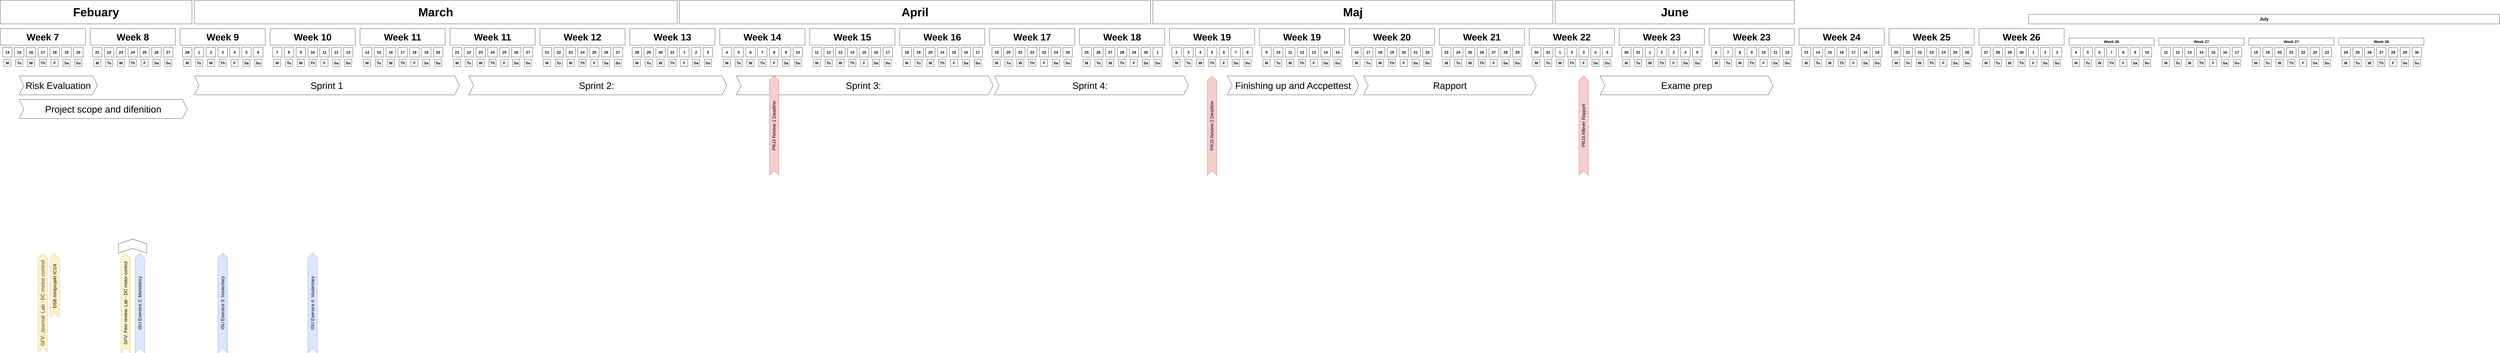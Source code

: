 <mxfile version="16.5.1" type="device"><diagram id="vSsw5K28lvlRIp6eiEDj" name="Page-1"><mxGraphModel dx="2163" dy="1487" grid="1" gridSize="10" guides="1" tooltips="1" connect="1" arrows="1" fold="1" page="0" pageScale="1" pageWidth="827" pageHeight="1169" math="0" shadow="0"><root><mxCell id="0"/><mxCell id="1" parent="0"/><mxCell id="b0UJ1f15B0PNXet96SgX-47" value="&lt;b&gt;&lt;font style=&quot;font-size: 16px&quot;&gt;14&lt;/font&gt;&lt;/b&gt;" style="rounded=0;whiteSpace=wrap;html=1;" vertex="1" parent="1"><mxGeometry x="110" y="320" width="40" height="40" as="geometry"/></mxCell><mxCell id="b0UJ1f15B0PNXet96SgX-48" value="&lt;b&gt;&lt;font style=&quot;font-size: 16px&quot;&gt;15&lt;/font&gt;&lt;/b&gt;" style="rounded=0;whiteSpace=wrap;html=1;" vertex="1" parent="1"><mxGeometry x="160" y="320" width="40" height="40" as="geometry"/></mxCell><mxCell id="b0UJ1f15B0PNXet96SgX-49" value="&lt;b&gt;&lt;font style=&quot;font-size: 16px&quot;&gt;16&lt;/font&gt;&lt;/b&gt;" style="rounded=0;whiteSpace=wrap;html=1;" vertex="1" parent="1"><mxGeometry x="210" y="320" width="40" height="40" as="geometry"/></mxCell><mxCell id="b0UJ1f15B0PNXet96SgX-50" value="&lt;b&gt;&lt;font style=&quot;font-size: 16px&quot;&gt;17&lt;/font&gt;&lt;/b&gt;" style="rounded=0;whiteSpace=wrap;html=1;" vertex="1" parent="1"><mxGeometry x="260" y="320" width="40" height="40" as="geometry"/></mxCell><mxCell id="b0UJ1f15B0PNXet96SgX-51" value="&lt;b&gt;&lt;font style=&quot;font-size: 16px&quot;&gt;18&lt;/font&gt;&lt;/b&gt;" style="rounded=0;whiteSpace=wrap;html=1;" vertex="1" parent="1"><mxGeometry x="310" y="320" width="40" height="40" as="geometry"/></mxCell><mxCell id="b0UJ1f15B0PNXet96SgX-52" value="&lt;b&gt;&lt;font style=&quot;font-size: 16px&quot;&gt;19&lt;/font&gt;&lt;/b&gt;" style="rounded=0;whiteSpace=wrap;html=1;" vertex="1" parent="1"><mxGeometry x="360" y="320" width="40" height="40" as="geometry"/></mxCell><mxCell id="b0UJ1f15B0PNXet96SgX-53" value="&lt;b&gt;&lt;font style=&quot;font-size: 16px&quot;&gt;20&lt;/font&gt;&lt;/b&gt;" style="rounded=0;whiteSpace=wrap;html=1;" vertex="1" parent="1"><mxGeometry x="410" y="320" width="40" height="40" as="geometry"/></mxCell><mxCell id="b0UJ1f15B0PNXet96SgX-54" value="&lt;span style=&quot;font-size: 16px&quot;&gt;&lt;b&gt;M&lt;/b&gt;&lt;/span&gt;" style="rounded=0;whiteSpace=wrap;html=1;" vertex="1" parent="1"><mxGeometry x="115" y="370" width="30" height="30" as="geometry"/></mxCell><mxCell id="b0UJ1f15B0PNXet96SgX-55" value="&lt;b&gt;&lt;font style=&quot;font-size: 16px&quot;&gt;Tu&lt;/font&gt;&lt;/b&gt;" style="rounded=0;whiteSpace=wrap;html=1;" vertex="1" parent="1"><mxGeometry x="165" y="370" width="30" height="30" as="geometry"/></mxCell><mxCell id="b0UJ1f15B0PNXet96SgX-56" value="&lt;b&gt;&lt;font style=&quot;font-size: 16px&quot;&gt;W&lt;/font&gt;&lt;/b&gt;" style="rounded=0;whiteSpace=wrap;html=1;" vertex="1" parent="1"><mxGeometry x="215" y="370" width="30" height="30" as="geometry"/></mxCell><mxCell id="b0UJ1f15B0PNXet96SgX-57" value="&lt;b&gt;&lt;font style=&quot;font-size: 16px&quot;&gt;Th&lt;/font&gt;&lt;/b&gt;" style="rounded=0;whiteSpace=wrap;html=1;" vertex="1" parent="1"><mxGeometry x="265" y="370" width="30" height="30" as="geometry"/></mxCell><mxCell id="b0UJ1f15B0PNXet96SgX-58" value="&lt;b&gt;&lt;font style=&quot;font-size: 16px&quot;&gt;F&lt;/font&gt;&lt;/b&gt;" style="rounded=0;whiteSpace=wrap;html=1;" vertex="1" parent="1"><mxGeometry x="315" y="370" width="30" height="30" as="geometry"/></mxCell><mxCell id="b0UJ1f15B0PNXet96SgX-59" value="&lt;span style=&quot;font-size: 16px&quot;&gt;&lt;b&gt;Sa&lt;/b&gt;&lt;/span&gt;" style="rounded=0;whiteSpace=wrap;html=1;" vertex="1" parent="1"><mxGeometry x="365" y="370" width="30" height="30" as="geometry"/></mxCell><mxCell id="b0UJ1f15B0PNXet96SgX-60" value="&lt;b&gt;&lt;font style=&quot;font-size: 16px&quot;&gt;Su&lt;/font&gt;&lt;/b&gt;" style="rounded=0;whiteSpace=wrap;html=1;" vertex="1" parent="1"><mxGeometry x="415" y="370" width="30" height="30" as="geometry"/></mxCell><mxCell id="b0UJ1f15B0PNXet96SgX-61" value="&lt;span style=&quot;font-size: 40px;&quot;&gt;&lt;b style=&quot;font-size: 40px;&quot;&gt;Week 7&lt;/b&gt;&lt;/span&gt;" style="rounded=0;whiteSpace=wrap;html=1;fontSize=40;" vertex="1" parent="1"><mxGeometry x="100" y="240" width="360" height="70" as="geometry"/></mxCell><mxCell id="b0UJ1f15B0PNXet96SgX-62" value="&lt;b&gt;&lt;font style=&quot;font-size: 16px&quot;&gt;21&lt;/font&gt;&lt;/b&gt;" style="rounded=0;whiteSpace=wrap;html=1;" vertex="1" parent="1"><mxGeometry x="490" y="320" width="40" height="40" as="geometry"/></mxCell><mxCell id="b0UJ1f15B0PNXet96SgX-63" value="&lt;b&gt;&lt;font style=&quot;font-size: 16px&quot;&gt;22&lt;/font&gt;&lt;/b&gt;" style="rounded=0;whiteSpace=wrap;html=1;" vertex="1" parent="1"><mxGeometry x="540" y="320" width="40" height="40" as="geometry"/></mxCell><mxCell id="b0UJ1f15B0PNXet96SgX-64" value="&lt;b&gt;&lt;font style=&quot;font-size: 16px&quot;&gt;23&lt;/font&gt;&lt;/b&gt;" style="rounded=0;whiteSpace=wrap;html=1;" vertex="1" parent="1"><mxGeometry x="590" y="320" width="40" height="40" as="geometry"/></mxCell><mxCell id="b0UJ1f15B0PNXet96SgX-65" value="&lt;b&gt;&lt;font style=&quot;font-size: 16px&quot;&gt;24&lt;/font&gt;&lt;/b&gt;" style="rounded=0;whiteSpace=wrap;html=1;" vertex="1" parent="1"><mxGeometry x="640" y="320" width="40" height="40" as="geometry"/></mxCell><mxCell id="b0UJ1f15B0PNXet96SgX-66" value="&lt;b&gt;&lt;font style=&quot;font-size: 16px&quot;&gt;25&lt;/font&gt;&lt;/b&gt;" style="rounded=0;whiteSpace=wrap;html=1;" vertex="1" parent="1"><mxGeometry x="690" y="320" width="40" height="40" as="geometry"/></mxCell><mxCell id="b0UJ1f15B0PNXet96SgX-67" value="&lt;b&gt;&lt;font style=&quot;font-size: 16px&quot;&gt;26&lt;/font&gt;&lt;/b&gt;" style="rounded=0;whiteSpace=wrap;html=1;" vertex="1" parent="1"><mxGeometry x="740" y="320" width="40" height="40" as="geometry"/></mxCell><mxCell id="b0UJ1f15B0PNXet96SgX-68" value="&lt;span style=&quot;font-size: 16px&quot;&gt;&lt;b&gt;27&lt;/b&gt;&lt;/span&gt;" style="rounded=0;whiteSpace=wrap;html=1;" vertex="1" parent="1"><mxGeometry x="790" y="320" width="40" height="40" as="geometry"/></mxCell><mxCell id="b0UJ1f15B0PNXet96SgX-69" value="&lt;span style=&quot;font-size: 16px&quot;&gt;&lt;b&gt;M&lt;/b&gt;&lt;/span&gt;" style="rounded=0;whiteSpace=wrap;html=1;" vertex="1" parent="1"><mxGeometry x="495" y="370" width="30" height="30" as="geometry"/></mxCell><mxCell id="b0UJ1f15B0PNXet96SgX-70" value="&lt;b&gt;&lt;font style=&quot;font-size: 16px&quot;&gt;Tu&lt;/font&gt;&lt;/b&gt;" style="rounded=0;whiteSpace=wrap;html=1;" vertex="1" parent="1"><mxGeometry x="545" y="370" width="30" height="30" as="geometry"/></mxCell><mxCell id="b0UJ1f15B0PNXet96SgX-71" value="&lt;b&gt;&lt;font style=&quot;font-size: 16px&quot;&gt;W&lt;/font&gt;&lt;/b&gt;" style="rounded=0;whiteSpace=wrap;html=1;" vertex="1" parent="1"><mxGeometry x="595" y="370" width="30" height="30" as="geometry"/></mxCell><mxCell id="b0UJ1f15B0PNXet96SgX-72" value="&lt;b&gt;&lt;font style=&quot;font-size: 16px&quot;&gt;Th&lt;/font&gt;&lt;/b&gt;" style="rounded=0;whiteSpace=wrap;html=1;" vertex="1" parent="1"><mxGeometry x="645" y="370" width="30" height="30" as="geometry"/></mxCell><mxCell id="b0UJ1f15B0PNXet96SgX-73" value="&lt;b&gt;&lt;font style=&quot;font-size: 16px&quot;&gt;F&lt;/font&gt;&lt;/b&gt;" style="rounded=0;whiteSpace=wrap;html=1;" vertex="1" parent="1"><mxGeometry x="695" y="370" width="30" height="30" as="geometry"/></mxCell><mxCell id="b0UJ1f15B0PNXet96SgX-74" value="&lt;span style=&quot;font-size: 16px&quot;&gt;&lt;b&gt;Sa&lt;/b&gt;&lt;/span&gt;" style="rounded=0;whiteSpace=wrap;html=1;" vertex="1" parent="1"><mxGeometry x="745" y="370" width="30" height="30" as="geometry"/></mxCell><mxCell id="b0UJ1f15B0PNXet96SgX-75" value="&lt;b&gt;&lt;font style=&quot;font-size: 16px&quot;&gt;Su&lt;/font&gt;&lt;/b&gt;" style="rounded=0;whiteSpace=wrap;html=1;" vertex="1" parent="1"><mxGeometry x="795" y="370" width="30" height="30" as="geometry"/></mxCell><mxCell id="b0UJ1f15B0PNXet96SgX-76" value="&lt;span style=&quot;font-size: 40px;&quot;&gt;&lt;b style=&quot;font-size: 40px;&quot;&gt;Week 8&lt;/b&gt;&lt;/span&gt;" style="rounded=0;whiteSpace=wrap;html=1;fontSize=40;" vertex="1" parent="1"><mxGeometry x="480" y="240" width="360" height="70" as="geometry"/></mxCell><mxCell id="b0UJ1f15B0PNXet96SgX-77" value="&lt;b&gt;&lt;font style=&quot;font-size: 16px&quot;&gt;28&lt;/font&gt;&lt;/b&gt;" style="rounded=0;whiteSpace=wrap;html=1;" vertex="1" parent="1"><mxGeometry x="870" y="320" width="40" height="40" as="geometry"/></mxCell><mxCell id="b0UJ1f15B0PNXet96SgX-78" value="&lt;b&gt;&lt;font style=&quot;font-size: 16px&quot;&gt;1&lt;/font&gt;&lt;/b&gt;" style="rounded=0;whiteSpace=wrap;html=1;" vertex="1" parent="1"><mxGeometry x="920" y="320" width="40" height="40" as="geometry"/></mxCell><mxCell id="b0UJ1f15B0PNXet96SgX-79" value="&lt;b&gt;&lt;font style=&quot;font-size: 16px&quot;&gt;2&lt;/font&gt;&lt;/b&gt;" style="rounded=0;whiteSpace=wrap;html=1;" vertex="1" parent="1"><mxGeometry x="970" y="320" width="40" height="40" as="geometry"/></mxCell><mxCell id="b0UJ1f15B0PNXet96SgX-80" value="&lt;b&gt;&lt;font style=&quot;font-size: 16px&quot;&gt;3&lt;/font&gt;&lt;/b&gt;" style="rounded=0;whiteSpace=wrap;html=1;" vertex="1" parent="1"><mxGeometry x="1020" y="320" width="40" height="40" as="geometry"/></mxCell><mxCell id="b0UJ1f15B0PNXet96SgX-81" value="&lt;b&gt;&lt;font style=&quot;font-size: 16px&quot;&gt;4&lt;/font&gt;&lt;/b&gt;" style="rounded=0;whiteSpace=wrap;html=1;" vertex="1" parent="1"><mxGeometry x="1070" y="320" width="40" height="40" as="geometry"/></mxCell><mxCell id="b0UJ1f15B0PNXet96SgX-82" value="&lt;b&gt;&lt;font style=&quot;font-size: 16px&quot;&gt;5&lt;/font&gt;&lt;/b&gt;" style="rounded=0;whiteSpace=wrap;html=1;" vertex="1" parent="1"><mxGeometry x="1120" y="320" width="40" height="40" as="geometry"/></mxCell><mxCell id="b0UJ1f15B0PNXet96SgX-83" value="&lt;b&gt;&lt;font style=&quot;font-size: 16px&quot;&gt;6&lt;/font&gt;&lt;/b&gt;" style="rounded=0;whiteSpace=wrap;html=1;" vertex="1" parent="1"><mxGeometry x="1170" y="320" width="40" height="40" as="geometry"/></mxCell><mxCell id="b0UJ1f15B0PNXet96SgX-84" value="&lt;span style=&quot;font-size: 16px&quot;&gt;&lt;b&gt;M&lt;/b&gt;&lt;/span&gt;" style="rounded=0;whiteSpace=wrap;html=1;" vertex="1" parent="1"><mxGeometry x="875" y="370" width="30" height="30" as="geometry"/></mxCell><mxCell id="b0UJ1f15B0PNXet96SgX-85" value="&lt;b&gt;&lt;font style=&quot;font-size: 16px&quot;&gt;Tu&lt;/font&gt;&lt;/b&gt;" style="rounded=0;whiteSpace=wrap;html=1;" vertex="1" parent="1"><mxGeometry x="925" y="370" width="30" height="30" as="geometry"/></mxCell><mxCell id="b0UJ1f15B0PNXet96SgX-86" value="&lt;b&gt;&lt;font style=&quot;font-size: 16px&quot;&gt;W&lt;/font&gt;&lt;/b&gt;" style="rounded=0;whiteSpace=wrap;html=1;" vertex="1" parent="1"><mxGeometry x="975" y="370" width="30" height="30" as="geometry"/></mxCell><mxCell id="b0UJ1f15B0PNXet96SgX-87" value="&lt;b&gt;&lt;font style=&quot;font-size: 16px&quot;&gt;Th&lt;/font&gt;&lt;/b&gt;" style="rounded=0;whiteSpace=wrap;html=1;" vertex="1" parent="1"><mxGeometry x="1025" y="370" width="30" height="30" as="geometry"/></mxCell><mxCell id="b0UJ1f15B0PNXet96SgX-88" value="&lt;b&gt;&lt;font style=&quot;font-size: 16px&quot;&gt;F&lt;/font&gt;&lt;/b&gt;" style="rounded=0;whiteSpace=wrap;html=1;" vertex="1" parent="1"><mxGeometry x="1075" y="370" width="30" height="30" as="geometry"/></mxCell><mxCell id="b0UJ1f15B0PNXet96SgX-89" value="&lt;span style=&quot;font-size: 16px&quot;&gt;&lt;b&gt;Sa&lt;/b&gt;&lt;/span&gt;" style="rounded=0;whiteSpace=wrap;html=1;" vertex="1" parent="1"><mxGeometry x="1125" y="370" width="30" height="30" as="geometry"/></mxCell><mxCell id="b0UJ1f15B0PNXet96SgX-90" value="&lt;b&gt;&lt;font style=&quot;font-size: 16px&quot;&gt;Su&lt;/font&gt;&lt;/b&gt;" style="rounded=0;whiteSpace=wrap;html=1;" vertex="1" parent="1"><mxGeometry x="1175" y="370" width="30" height="30" as="geometry"/></mxCell><mxCell id="b0UJ1f15B0PNXet96SgX-91" value="&lt;span style=&quot;font-size: 40px;&quot;&gt;&lt;b style=&quot;font-size: 40px;&quot;&gt;Week 9&lt;/b&gt;&lt;/span&gt;" style="rounded=0;whiteSpace=wrap;html=1;fontSize=40;" vertex="1" parent="1"><mxGeometry x="860" y="240" width="360" height="70" as="geometry"/></mxCell><mxCell id="b0UJ1f15B0PNXet96SgX-92" value="&lt;b&gt;&lt;font style=&quot;font-size: 16px&quot;&gt;7&lt;/font&gt;&lt;/b&gt;" style="rounded=0;whiteSpace=wrap;html=1;" vertex="1" parent="1"><mxGeometry x="1250" y="320" width="40" height="40" as="geometry"/></mxCell><mxCell id="b0UJ1f15B0PNXet96SgX-93" value="&lt;b&gt;&lt;font style=&quot;font-size: 16px&quot;&gt;8&lt;/font&gt;&lt;/b&gt;" style="rounded=0;whiteSpace=wrap;html=1;" vertex="1" parent="1"><mxGeometry x="1300" y="320" width="40" height="40" as="geometry"/></mxCell><mxCell id="b0UJ1f15B0PNXet96SgX-94" value="&lt;b&gt;&lt;font style=&quot;font-size: 16px&quot;&gt;9&lt;/font&gt;&lt;/b&gt;" style="rounded=0;whiteSpace=wrap;html=1;" vertex="1" parent="1"><mxGeometry x="1350" y="320" width="40" height="40" as="geometry"/></mxCell><mxCell id="b0UJ1f15B0PNXet96SgX-95" value="&lt;b&gt;&lt;font style=&quot;font-size: 16px&quot;&gt;10&lt;/font&gt;&lt;/b&gt;" style="rounded=0;whiteSpace=wrap;html=1;" vertex="1" parent="1"><mxGeometry x="1400" y="320" width="40" height="40" as="geometry"/></mxCell><mxCell id="b0UJ1f15B0PNXet96SgX-96" value="&lt;b&gt;&lt;font style=&quot;font-size: 16px&quot;&gt;11&lt;/font&gt;&lt;/b&gt;" style="rounded=0;whiteSpace=wrap;html=1;" vertex="1" parent="1"><mxGeometry x="1450" y="320" width="40" height="40" as="geometry"/></mxCell><mxCell id="b0UJ1f15B0PNXet96SgX-97" value="&lt;b&gt;&lt;font style=&quot;font-size: 16px&quot;&gt;12&lt;/font&gt;&lt;/b&gt;" style="rounded=0;whiteSpace=wrap;html=1;" vertex="1" parent="1"><mxGeometry x="1500" y="320" width="40" height="40" as="geometry"/></mxCell><mxCell id="b0UJ1f15B0PNXet96SgX-98" value="&lt;b&gt;&lt;font style=&quot;font-size: 16px&quot;&gt;13&lt;/font&gt;&lt;/b&gt;" style="rounded=0;whiteSpace=wrap;html=1;" vertex="1" parent="1"><mxGeometry x="1550" y="320" width="40" height="40" as="geometry"/></mxCell><mxCell id="b0UJ1f15B0PNXet96SgX-99" value="&lt;span style=&quot;font-size: 16px&quot;&gt;&lt;b&gt;M&lt;/b&gt;&lt;/span&gt;" style="rounded=0;whiteSpace=wrap;html=1;" vertex="1" parent="1"><mxGeometry x="1255" y="370" width="30" height="30" as="geometry"/></mxCell><mxCell id="b0UJ1f15B0PNXet96SgX-100" value="&lt;b&gt;&lt;font style=&quot;font-size: 16px&quot;&gt;Tu&lt;/font&gt;&lt;/b&gt;" style="rounded=0;whiteSpace=wrap;html=1;" vertex="1" parent="1"><mxGeometry x="1305" y="370" width="30" height="30" as="geometry"/></mxCell><mxCell id="b0UJ1f15B0PNXet96SgX-101" value="&lt;b&gt;&lt;font style=&quot;font-size: 16px&quot;&gt;W&lt;/font&gt;&lt;/b&gt;" style="rounded=0;whiteSpace=wrap;html=1;" vertex="1" parent="1"><mxGeometry x="1355" y="370" width="30" height="30" as="geometry"/></mxCell><mxCell id="b0UJ1f15B0PNXet96SgX-102" value="&lt;b&gt;&lt;font style=&quot;font-size: 16px&quot;&gt;Th&lt;/font&gt;&lt;/b&gt;" style="rounded=0;whiteSpace=wrap;html=1;" vertex="1" parent="1"><mxGeometry x="1405" y="370" width="30" height="30" as="geometry"/></mxCell><mxCell id="b0UJ1f15B0PNXet96SgX-103" value="&lt;b&gt;&lt;font style=&quot;font-size: 16px&quot;&gt;F&lt;/font&gt;&lt;/b&gt;" style="rounded=0;whiteSpace=wrap;html=1;" vertex="1" parent="1"><mxGeometry x="1455" y="370" width="30" height="30" as="geometry"/></mxCell><mxCell id="b0UJ1f15B0PNXet96SgX-104" value="&lt;span style=&quot;font-size: 16px&quot;&gt;&lt;b&gt;Sa&lt;/b&gt;&lt;/span&gt;" style="rounded=0;whiteSpace=wrap;html=1;" vertex="1" parent="1"><mxGeometry x="1505" y="370" width="30" height="30" as="geometry"/></mxCell><mxCell id="b0UJ1f15B0PNXet96SgX-105" value="&lt;b&gt;&lt;font style=&quot;font-size: 16px&quot;&gt;Su&lt;/font&gt;&lt;/b&gt;" style="rounded=0;whiteSpace=wrap;html=1;" vertex="1" parent="1"><mxGeometry x="1555" y="370" width="30" height="30" as="geometry"/></mxCell><mxCell id="b0UJ1f15B0PNXet96SgX-106" value="&lt;span style=&quot;font-size: 40px;&quot;&gt;&lt;b style=&quot;font-size: 40px;&quot;&gt;Week 10&lt;/b&gt;&lt;/span&gt;" style="rounded=0;whiteSpace=wrap;html=1;fontSize=40;" vertex="1" parent="1"><mxGeometry x="1240" y="240" width="360" height="70" as="geometry"/></mxCell><mxCell id="b0UJ1f15B0PNXet96SgX-107" value="&lt;b&gt;&lt;font style=&quot;font-size: 16px&quot;&gt;14&lt;/font&gt;&lt;/b&gt;" style="rounded=0;whiteSpace=wrap;html=1;" vertex="1" parent="1"><mxGeometry x="1630" y="320" width="40" height="40" as="geometry"/></mxCell><mxCell id="b0UJ1f15B0PNXet96SgX-108" value="&lt;b&gt;&lt;font style=&quot;font-size: 16px&quot;&gt;15&lt;/font&gt;&lt;/b&gt;" style="rounded=0;whiteSpace=wrap;html=1;" vertex="1" parent="1"><mxGeometry x="1680" y="320" width="40" height="40" as="geometry"/></mxCell><mxCell id="b0UJ1f15B0PNXet96SgX-109" value="&lt;b&gt;&lt;font style=&quot;font-size: 16px&quot;&gt;16&lt;/font&gt;&lt;/b&gt;" style="rounded=0;whiteSpace=wrap;html=1;" vertex="1" parent="1"><mxGeometry x="1730" y="320" width="40" height="40" as="geometry"/></mxCell><mxCell id="b0UJ1f15B0PNXet96SgX-110" value="&lt;b&gt;&lt;font style=&quot;font-size: 16px&quot;&gt;17&lt;/font&gt;&lt;/b&gt;" style="rounded=0;whiteSpace=wrap;html=1;" vertex="1" parent="1"><mxGeometry x="1780" y="320" width="40" height="40" as="geometry"/></mxCell><mxCell id="b0UJ1f15B0PNXet96SgX-111" value="&lt;b&gt;&lt;font style=&quot;font-size: 16px&quot;&gt;18&lt;/font&gt;&lt;/b&gt;" style="rounded=0;whiteSpace=wrap;html=1;" vertex="1" parent="1"><mxGeometry x="1830" y="320" width="40" height="40" as="geometry"/></mxCell><mxCell id="b0UJ1f15B0PNXet96SgX-112" value="&lt;b&gt;&lt;font style=&quot;font-size: 16px&quot;&gt;19&lt;/font&gt;&lt;/b&gt;" style="rounded=0;whiteSpace=wrap;html=1;" vertex="1" parent="1"><mxGeometry x="1880" y="320" width="40" height="40" as="geometry"/></mxCell><mxCell id="b0UJ1f15B0PNXet96SgX-113" value="&lt;b&gt;&lt;font style=&quot;font-size: 16px&quot;&gt;20&lt;/font&gt;&lt;/b&gt;" style="rounded=0;whiteSpace=wrap;html=1;" vertex="1" parent="1"><mxGeometry x="1930" y="320" width="40" height="40" as="geometry"/></mxCell><mxCell id="b0UJ1f15B0PNXet96SgX-114" value="&lt;span style=&quot;font-size: 16px&quot;&gt;&lt;b&gt;M&lt;/b&gt;&lt;/span&gt;" style="rounded=0;whiteSpace=wrap;html=1;" vertex="1" parent="1"><mxGeometry x="1635" y="370" width="30" height="30" as="geometry"/></mxCell><mxCell id="b0UJ1f15B0PNXet96SgX-115" value="&lt;b&gt;&lt;font style=&quot;font-size: 16px&quot;&gt;Tu&lt;/font&gt;&lt;/b&gt;" style="rounded=0;whiteSpace=wrap;html=1;" vertex="1" parent="1"><mxGeometry x="1685" y="370" width="30" height="30" as="geometry"/></mxCell><mxCell id="b0UJ1f15B0PNXet96SgX-116" value="&lt;b&gt;&lt;font style=&quot;font-size: 16px&quot;&gt;W&lt;/font&gt;&lt;/b&gt;" style="rounded=0;whiteSpace=wrap;html=1;" vertex="1" parent="1"><mxGeometry x="1735" y="370" width="30" height="30" as="geometry"/></mxCell><mxCell id="b0UJ1f15B0PNXet96SgX-117" value="&lt;b&gt;&lt;font style=&quot;font-size: 16px&quot;&gt;Th&lt;/font&gt;&lt;/b&gt;" style="rounded=0;whiteSpace=wrap;html=1;" vertex="1" parent="1"><mxGeometry x="1785" y="370" width="30" height="30" as="geometry"/></mxCell><mxCell id="b0UJ1f15B0PNXet96SgX-118" value="&lt;b&gt;&lt;font style=&quot;font-size: 16px&quot;&gt;F&lt;/font&gt;&lt;/b&gt;" style="rounded=0;whiteSpace=wrap;html=1;" vertex="1" parent="1"><mxGeometry x="1835" y="370" width="30" height="30" as="geometry"/></mxCell><mxCell id="b0UJ1f15B0PNXet96SgX-119" value="&lt;span style=&quot;font-size: 16px&quot;&gt;&lt;b&gt;Sa&lt;/b&gt;&lt;/span&gt;" style="rounded=0;whiteSpace=wrap;html=1;" vertex="1" parent="1"><mxGeometry x="1885" y="370" width="30" height="30" as="geometry"/></mxCell><mxCell id="b0UJ1f15B0PNXet96SgX-120" value="&lt;b&gt;&lt;font style=&quot;font-size: 16px&quot;&gt;Su&lt;/font&gt;&lt;/b&gt;" style="rounded=0;whiteSpace=wrap;html=1;" vertex="1" parent="1"><mxGeometry x="1935" y="370" width="30" height="30" as="geometry"/></mxCell><mxCell id="b0UJ1f15B0PNXet96SgX-121" value="&lt;span style=&quot;font-size: 40px;&quot;&gt;&lt;b style=&quot;font-size: 40px;&quot;&gt;Week 11&lt;/b&gt;&lt;/span&gt;" style="rounded=0;whiteSpace=wrap;html=1;fontSize=40;" vertex="1" parent="1"><mxGeometry x="1620" y="240" width="360" height="70" as="geometry"/></mxCell><mxCell id="b0UJ1f15B0PNXet96SgX-122" value="&lt;b&gt;&lt;font style=&quot;font-size: 16px&quot;&gt;21&lt;/font&gt;&lt;/b&gt;" style="rounded=0;whiteSpace=wrap;html=1;" vertex="1" parent="1"><mxGeometry x="2010" y="320" width="40" height="40" as="geometry"/></mxCell><mxCell id="b0UJ1f15B0PNXet96SgX-123" value="&lt;b&gt;&lt;font style=&quot;font-size: 16px&quot;&gt;22&lt;/font&gt;&lt;/b&gt;" style="rounded=0;whiteSpace=wrap;html=1;" vertex="1" parent="1"><mxGeometry x="2060" y="320" width="40" height="40" as="geometry"/></mxCell><mxCell id="b0UJ1f15B0PNXet96SgX-124" value="&lt;b&gt;&lt;font style=&quot;font-size: 16px&quot;&gt;23&lt;/font&gt;&lt;/b&gt;" style="rounded=0;whiteSpace=wrap;html=1;" vertex="1" parent="1"><mxGeometry x="2110" y="320" width="40" height="40" as="geometry"/></mxCell><mxCell id="b0UJ1f15B0PNXet96SgX-125" value="&lt;b&gt;&lt;font style=&quot;font-size: 16px&quot;&gt;24&lt;/font&gt;&lt;/b&gt;" style="rounded=0;whiteSpace=wrap;html=1;" vertex="1" parent="1"><mxGeometry x="2160" y="320" width="40" height="40" as="geometry"/></mxCell><mxCell id="b0UJ1f15B0PNXet96SgX-126" value="&lt;b&gt;&lt;font style=&quot;font-size: 16px&quot;&gt;25&lt;/font&gt;&lt;/b&gt;" style="rounded=0;whiteSpace=wrap;html=1;" vertex="1" parent="1"><mxGeometry x="2210" y="320" width="40" height="40" as="geometry"/></mxCell><mxCell id="b0UJ1f15B0PNXet96SgX-127" value="&lt;b&gt;&lt;font style=&quot;font-size: 16px&quot;&gt;26&lt;/font&gt;&lt;/b&gt;" style="rounded=0;whiteSpace=wrap;html=1;" vertex="1" parent="1"><mxGeometry x="2260" y="320" width="40" height="40" as="geometry"/></mxCell><mxCell id="b0UJ1f15B0PNXet96SgX-128" value="&lt;b&gt;&lt;font style=&quot;font-size: 16px&quot;&gt;27&lt;/font&gt;&lt;/b&gt;" style="rounded=0;whiteSpace=wrap;html=1;" vertex="1" parent="1"><mxGeometry x="2310" y="320" width="40" height="40" as="geometry"/></mxCell><mxCell id="b0UJ1f15B0PNXet96SgX-129" value="&lt;span style=&quot;font-size: 16px&quot;&gt;&lt;b&gt;M&lt;/b&gt;&lt;/span&gt;" style="rounded=0;whiteSpace=wrap;html=1;" vertex="1" parent="1"><mxGeometry x="2015" y="370" width="30" height="30" as="geometry"/></mxCell><mxCell id="b0UJ1f15B0PNXet96SgX-130" value="&lt;b&gt;&lt;font style=&quot;font-size: 16px&quot;&gt;Tu&lt;/font&gt;&lt;/b&gt;" style="rounded=0;whiteSpace=wrap;html=1;" vertex="1" parent="1"><mxGeometry x="2065" y="370" width="30" height="30" as="geometry"/></mxCell><mxCell id="b0UJ1f15B0PNXet96SgX-131" value="&lt;b&gt;&lt;font style=&quot;font-size: 16px&quot;&gt;W&lt;/font&gt;&lt;/b&gt;" style="rounded=0;whiteSpace=wrap;html=1;" vertex="1" parent="1"><mxGeometry x="2115" y="370" width="30" height="30" as="geometry"/></mxCell><mxCell id="b0UJ1f15B0PNXet96SgX-132" value="&lt;b&gt;&lt;font style=&quot;font-size: 16px&quot;&gt;Th&lt;/font&gt;&lt;/b&gt;" style="rounded=0;whiteSpace=wrap;html=1;" vertex="1" parent="1"><mxGeometry x="2165" y="370" width="30" height="30" as="geometry"/></mxCell><mxCell id="b0UJ1f15B0PNXet96SgX-133" value="&lt;b&gt;&lt;font style=&quot;font-size: 16px&quot;&gt;F&lt;/font&gt;&lt;/b&gt;" style="rounded=0;whiteSpace=wrap;html=1;" vertex="1" parent="1"><mxGeometry x="2215" y="370" width="30" height="30" as="geometry"/></mxCell><mxCell id="b0UJ1f15B0PNXet96SgX-134" value="&lt;span style=&quot;font-size: 16px&quot;&gt;&lt;b&gt;Sa&lt;/b&gt;&lt;/span&gt;" style="rounded=0;whiteSpace=wrap;html=1;" vertex="1" parent="1"><mxGeometry x="2265" y="370" width="30" height="30" as="geometry"/></mxCell><mxCell id="b0UJ1f15B0PNXet96SgX-135" value="&lt;b&gt;&lt;font style=&quot;font-size: 16px&quot;&gt;Su&lt;/font&gt;&lt;/b&gt;" style="rounded=0;whiteSpace=wrap;html=1;" vertex="1" parent="1"><mxGeometry x="2315" y="370" width="30" height="30" as="geometry"/></mxCell><mxCell id="b0UJ1f15B0PNXet96SgX-136" value="&lt;span style=&quot;font-size: 40px;&quot;&gt;&lt;b style=&quot;font-size: 40px;&quot;&gt;Week 11&lt;/b&gt;&lt;/span&gt;" style="rounded=0;whiteSpace=wrap;html=1;fontSize=40;" vertex="1" parent="1"><mxGeometry x="2000" y="240" width="360" height="70" as="geometry"/></mxCell><mxCell id="b0UJ1f15B0PNXet96SgX-137" value="&lt;b&gt;&lt;font style=&quot;font-size: 16px&quot;&gt;21&lt;/font&gt;&lt;/b&gt;" style="rounded=0;whiteSpace=wrap;html=1;" vertex="1" parent="1"><mxGeometry x="2390" y="320" width="40" height="40" as="geometry"/></mxCell><mxCell id="b0UJ1f15B0PNXet96SgX-138" value="&lt;b&gt;&lt;font style=&quot;font-size: 16px&quot;&gt;22&lt;/font&gt;&lt;/b&gt;" style="rounded=0;whiteSpace=wrap;html=1;" vertex="1" parent="1"><mxGeometry x="2440" y="320" width="40" height="40" as="geometry"/></mxCell><mxCell id="b0UJ1f15B0PNXet96SgX-139" value="&lt;b&gt;&lt;font style=&quot;font-size: 16px&quot;&gt;23&lt;/font&gt;&lt;/b&gt;" style="rounded=0;whiteSpace=wrap;html=1;" vertex="1" parent="1"><mxGeometry x="2490" y="320" width="40" height="40" as="geometry"/></mxCell><mxCell id="b0UJ1f15B0PNXet96SgX-140" value="&lt;b&gt;&lt;font style=&quot;font-size: 16px&quot;&gt;24&lt;/font&gt;&lt;/b&gt;" style="rounded=0;whiteSpace=wrap;html=1;" vertex="1" parent="1"><mxGeometry x="2540" y="320" width="40" height="40" as="geometry"/></mxCell><mxCell id="b0UJ1f15B0PNXet96SgX-141" value="&lt;b&gt;&lt;font style=&quot;font-size: 16px&quot;&gt;25&lt;/font&gt;&lt;/b&gt;" style="rounded=0;whiteSpace=wrap;html=1;" vertex="1" parent="1"><mxGeometry x="2590" y="320" width="40" height="40" as="geometry"/></mxCell><mxCell id="b0UJ1f15B0PNXet96SgX-142" value="&lt;b&gt;&lt;font style=&quot;font-size: 16px&quot;&gt;26&lt;/font&gt;&lt;/b&gt;" style="rounded=0;whiteSpace=wrap;html=1;" vertex="1" parent="1"><mxGeometry x="2640" y="320" width="40" height="40" as="geometry"/></mxCell><mxCell id="b0UJ1f15B0PNXet96SgX-143" value="&lt;b&gt;&lt;font style=&quot;font-size: 16px&quot;&gt;27&lt;/font&gt;&lt;/b&gt;" style="rounded=0;whiteSpace=wrap;html=1;" vertex="1" parent="1"><mxGeometry x="2690" y="320" width="40" height="40" as="geometry"/></mxCell><mxCell id="b0UJ1f15B0PNXet96SgX-144" value="&lt;span style=&quot;font-size: 16px&quot;&gt;&lt;b&gt;M&lt;/b&gt;&lt;/span&gt;" style="rounded=0;whiteSpace=wrap;html=1;" vertex="1" parent="1"><mxGeometry x="2395" y="370" width="30" height="30" as="geometry"/></mxCell><mxCell id="b0UJ1f15B0PNXet96SgX-145" value="&lt;b&gt;&lt;font style=&quot;font-size: 16px&quot;&gt;Tu&lt;/font&gt;&lt;/b&gt;" style="rounded=0;whiteSpace=wrap;html=1;" vertex="1" parent="1"><mxGeometry x="2445" y="370" width="30" height="30" as="geometry"/></mxCell><mxCell id="b0UJ1f15B0PNXet96SgX-146" value="&lt;b&gt;&lt;font style=&quot;font-size: 16px&quot;&gt;W&lt;/font&gt;&lt;/b&gt;" style="rounded=0;whiteSpace=wrap;html=1;" vertex="1" parent="1"><mxGeometry x="2495" y="370" width="30" height="30" as="geometry"/></mxCell><mxCell id="b0UJ1f15B0PNXet96SgX-147" value="&lt;b&gt;&lt;font style=&quot;font-size: 16px&quot;&gt;Th&lt;/font&gt;&lt;/b&gt;" style="rounded=0;whiteSpace=wrap;html=1;" vertex="1" parent="1"><mxGeometry x="2545" y="370" width="30" height="30" as="geometry"/></mxCell><mxCell id="b0UJ1f15B0PNXet96SgX-148" value="&lt;b&gt;&lt;font style=&quot;font-size: 16px&quot;&gt;F&lt;/font&gt;&lt;/b&gt;" style="rounded=0;whiteSpace=wrap;html=1;" vertex="1" parent="1"><mxGeometry x="2595" y="370" width="30" height="30" as="geometry"/></mxCell><mxCell id="b0UJ1f15B0PNXet96SgX-149" value="&lt;span style=&quot;font-size: 16px&quot;&gt;&lt;b&gt;Sa&lt;/b&gt;&lt;/span&gt;" style="rounded=0;whiteSpace=wrap;html=1;" vertex="1" parent="1"><mxGeometry x="2645" y="370" width="30" height="30" as="geometry"/></mxCell><mxCell id="b0UJ1f15B0PNXet96SgX-150" value="&lt;b&gt;&lt;font style=&quot;font-size: 16px&quot;&gt;Su&lt;/font&gt;&lt;/b&gt;" style="rounded=0;whiteSpace=wrap;html=1;" vertex="1" parent="1"><mxGeometry x="2695" y="370" width="30" height="30" as="geometry"/></mxCell><mxCell id="b0UJ1f15B0PNXet96SgX-151" value="&lt;span style=&quot;font-size: 40px;&quot;&gt;&lt;b style=&quot;font-size: 40px;&quot;&gt;Week 12&lt;/b&gt;&lt;/span&gt;" style="rounded=0;whiteSpace=wrap;html=1;fontSize=40;" vertex="1" parent="1"><mxGeometry x="2380" y="240" width="360" height="70" as="geometry"/></mxCell><mxCell id="b0UJ1f15B0PNXet96SgX-152" value="&lt;b&gt;&lt;font style=&quot;font-size: 16px&quot;&gt;28&lt;/font&gt;&lt;/b&gt;" style="rounded=0;whiteSpace=wrap;html=1;" vertex="1" parent="1"><mxGeometry x="2770" y="320" width="40" height="40" as="geometry"/></mxCell><mxCell id="b0UJ1f15B0PNXet96SgX-153" value="&lt;b&gt;&lt;font style=&quot;font-size: 16px&quot;&gt;29&lt;/font&gt;&lt;/b&gt;" style="rounded=0;whiteSpace=wrap;html=1;" vertex="1" parent="1"><mxGeometry x="2820" y="320" width="40" height="40" as="geometry"/></mxCell><mxCell id="b0UJ1f15B0PNXet96SgX-154" value="&lt;b&gt;&lt;font style=&quot;font-size: 16px&quot;&gt;30&lt;/font&gt;&lt;/b&gt;" style="rounded=0;whiteSpace=wrap;html=1;" vertex="1" parent="1"><mxGeometry x="2870" y="320" width="40" height="40" as="geometry"/></mxCell><mxCell id="b0UJ1f15B0PNXet96SgX-155" value="&lt;b&gt;&lt;font style=&quot;font-size: 16px&quot;&gt;31&lt;/font&gt;&lt;/b&gt;" style="rounded=0;whiteSpace=wrap;html=1;" vertex="1" parent="1"><mxGeometry x="2920" y="320" width="40" height="40" as="geometry"/></mxCell><mxCell id="b0UJ1f15B0PNXet96SgX-156" value="&lt;b&gt;&lt;font style=&quot;font-size: 16px&quot;&gt;1&lt;/font&gt;&lt;/b&gt;" style="rounded=0;whiteSpace=wrap;html=1;" vertex="1" parent="1"><mxGeometry x="2970" y="320" width="40" height="40" as="geometry"/></mxCell><mxCell id="b0UJ1f15B0PNXet96SgX-157" value="&lt;b&gt;&lt;font style=&quot;font-size: 16px&quot;&gt;2&lt;/font&gt;&lt;/b&gt;" style="rounded=0;whiteSpace=wrap;html=1;" vertex="1" parent="1"><mxGeometry x="3020" y="320" width="40" height="40" as="geometry"/></mxCell><mxCell id="b0UJ1f15B0PNXet96SgX-158" value="&lt;b&gt;&lt;font style=&quot;font-size: 16px&quot;&gt;3&lt;/font&gt;&lt;/b&gt;" style="rounded=0;whiteSpace=wrap;html=1;" vertex="1" parent="1"><mxGeometry x="3070" y="320" width="40" height="40" as="geometry"/></mxCell><mxCell id="b0UJ1f15B0PNXet96SgX-159" value="&lt;span style=&quot;font-size: 16px&quot;&gt;&lt;b&gt;M&lt;/b&gt;&lt;/span&gt;" style="rounded=0;whiteSpace=wrap;html=1;" vertex="1" parent="1"><mxGeometry x="2775" y="370" width="30" height="30" as="geometry"/></mxCell><mxCell id="b0UJ1f15B0PNXet96SgX-160" value="&lt;b&gt;&lt;font style=&quot;font-size: 16px&quot;&gt;Tu&lt;/font&gt;&lt;/b&gt;" style="rounded=0;whiteSpace=wrap;html=1;" vertex="1" parent="1"><mxGeometry x="2825" y="370" width="30" height="30" as="geometry"/></mxCell><mxCell id="b0UJ1f15B0PNXet96SgX-161" value="&lt;b&gt;&lt;font style=&quot;font-size: 16px&quot;&gt;W&lt;/font&gt;&lt;/b&gt;" style="rounded=0;whiteSpace=wrap;html=1;" vertex="1" parent="1"><mxGeometry x="2875" y="370" width="30" height="30" as="geometry"/></mxCell><mxCell id="b0UJ1f15B0PNXet96SgX-162" value="&lt;b&gt;&lt;font style=&quot;font-size: 16px&quot;&gt;Th&lt;/font&gt;&lt;/b&gt;" style="rounded=0;whiteSpace=wrap;html=1;" vertex="1" parent="1"><mxGeometry x="2925" y="370" width="30" height="30" as="geometry"/></mxCell><mxCell id="b0UJ1f15B0PNXet96SgX-163" value="&lt;b&gt;&lt;font style=&quot;font-size: 16px&quot;&gt;F&lt;/font&gt;&lt;/b&gt;" style="rounded=0;whiteSpace=wrap;html=1;" vertex="1" parent="1"><mxGeometry x="2975" y="370" width="30" height="30" as="geometry"/></mxCell><mxCell id="b0UJ1f15B0PNXet96SgX-164" value="&lt;span style=&quot;font-size: 16px&quot;&gt;&lt;b&gt;Sa&lt;/b&gt;&lt;/span&gt;" style="rounded=0;whiteSpace=wrap;html=1;" vertex="1" parent="1"><mxGeometry x="3025" y="370" width="30" height="30" as="geometry"/></mxCell><mxCell id="b0UJ1f15B0PNXet96SgX-165" value="&lt;b&gt;&lt;font style=&quot;font-size: 16px&quot;&gt;Su&lt;/font&gt;&lt;/b&gt;" style="rounded=0;whiteSpace=wrap;html=1;" vertex="1" parent="1"><mxGeometry x="3075" y="370" width="30" height="30" as="geometry"/></mxCell><mxCell id="b0UJ1f15B0PNXet96SgX-166" value="&lt;span style=&quot;font-size: 40px;&quot;&gt;&lt;b style=&quot;font-size: 40px;&quot;&gt;Week 13&lt;/b&gt;&lt;/span&gt;" style="rounded=0;whiteSpace=wrap;html=1;fontSize=40;" vertex="1" parent="1"><mxGeometry x="2760" y="240" width="360" height="70" as="geometry"/></mxCell><mxCell id="b0UJ1f15B0PNXet96SgX-167" value="&lt;b&gt;&lt;font style=&quot;font-size: 16px&quot;&gt;4&lt;/font&gt;&lt;/b&gt;" style="rounded=0;whiteSpace=wrap;html=1;" vertex="1" parent="1"><mxGeometry x="3150" y="320" width="40" height="40" as="geometry"/></mxCell><mxCell id="b0UJ1f15B0PNXet96SgX-168" value="&lt;span style=&quot;font-size: 16px&quot;&gt;&lt;b&gt;5&lt;/b&gt;&lt;/span&gt;" style="rounded=0;whiteSpace=wrap;html=1;" vertex="1" parent="1"><mxGeometry x="3200" y="320" width="40" height="40" as="geometry"/></mxCell><mxCell id="b0UJ1f15B0PNXet96SgX-169" value="&lt;b&gt;&lt;font style=&quot;font-size: 16px&quot;&gt;6&lt;/font&gt;&lt;/b&gt;" style="rounded=0;whiteSpace=wrap;html=1;" vertex="1" parent="1"><mxGeometry x="3250" y="320" width="40" height="40" as="geometry"/></mxCell><mxCell id="b0UJ1f15B0PNXet96SgX-170" value="&lt;b&gt;&lt;font style=&quot;font-size: 16px&quot;&gt;7&lt;/font&gt;&lt;/b&gt;" style="rounded=0;whiteSpace=wrap;html=1;" vertex="1" parent="1"><mxGeometry x="3300" y="320" width="40" height="40" as="geometry"/></mxCell><mxCell id="b0UJ1f15B0PNXet96SgX-171" value="&lt;b&gt;&lt;font style=&quot;font-size: 16px&quot;&gt;8&lt;/font&gt;&lt;/b&gt;" style="rounded=0;whiteSpace=wrap;html=1;" vertex="1" parent="1"><mxGeometry x="3350" y="320" width="40" height="40" as="geometry"/></mxCell><mxCell id="b0UJ1f15B0PNXet96SgX-172" value="&lt;b&gt;&lt;font style=&quot;font-size: 16px&quot;&gt;9&lt;/font&gt;&lt;/b&gt;" style="rounded=0;whiteSpace=wrap;html=1;" vertex="1" parent="1"><mxGeometry x="3400" y="320" width="40" height="40" as="geometry"/></mxCell><mxCell id="b0UJ1f15B0PNXet96SgX-173" value="&lt;b&gt;&lt;font style=&quot;font-size: 16px&quot;&gt;10&lt;/font&gt;&lt;/b&gt;" style="rounded=0;whiteSpace=wrap;html=1;" vertex="1" parent="1"><mxGeometry x="3450" y="320" width="40" height="40" as="geometry"/></mxCell><mxCell id="b0UJ1f15B0PNXet96SgX-174" value="&lt;span style=&quot;font-size: 16px&quot;&gt;&lt;b&gt;M&lt;/b&gt;&lt;/span&gt;" style="rounded=0;whiteSpace=wrap;html=1;" vertex="1" parent="1"><mxGeometry x="3155" y="370" width="30" height="30" as="geometry"/></mxCell><mxCell id="b0UJ1f15B0PNXet96SgX-175" value="&lt;b&gt;&lt;font style=&quot;font-size: 16px&quot;&gt;Tu&lt;/font&gt;&lt;/b&gt;" style="rounded=0;whiteSpace=wrap;html=1;" vertex="1" parent="1"><mxGeometry x="3205" y="370" width="30" height="30" as="geometry"/></mxCell><mxCell id="b0UJ1f15B0PNXet96SgX-176" value="&lt;b&gt;&lt;font style=&quot;font-size: 16px&quot;&gt;W&lt;/font&gt;&lt;/b&gt;" style="rounded=0;whiteSpace=wrap;html=1;" vertex="1" parent="1"><mxGeometry x="3255" y="370" width="30" height="30" as="geometry"/></mxCell><mxCell id="b0UJ1f15B0PNXet96SgX-177" value="&lt;b&gt;&lt;font style=&quot;font-size: 16px&quot;&gt;Th&lt;/font&gt;&lt;/b&gt;" style="rounded=0;whiteSpace=wrap;html=1;" vertex="1" parent="1"><mxGeometry x="3305" y="370" width="30" height="30" as="geometry"/></mxCell><mxCell id="b0UJ1f15B0PNXet96SgX-178" value="&lt;b&gt;&lt;font style=&quot;font-size: 16px&quot;&gt;F&lt;/font&gt;&lt;/b&gt;" style="rounded=0;whiteSpace=wrap;html=1;" vertex="1" parent="1"><mxGeometry x="3355" y="370" width="30" height="30" as="geometry"/></mxCell><mxCell id="b0UJ1f15B0PNXet96SgX-179" value="&lt;span style=&quot;font-size: 16px&quot;&gt;&lt;b&gt;Sa&lt;/b&gt;&lt;/span&gt;" style="rounded=0;whiteSpace=wrap;html=1;" vertex="1" parent="1"><mxGeometry x="3405" y="370" width="30" height="30" as="geometry"/></mxCell><mxCell id="b0UJ1f15B0PNXet96SgX-180" value="&lt;b&gt;&lt;font style=&quot;font-size: 16px&quot;&gt;Su&lt;/font&gt;&lt;/b&gt;" style="rounded=0;whiteSpace=wrap;html=1;" vertex="1" parent="1"><mxGeometry x="3455" y="370" width="30" height="30" as="geometry"/></mxCell><mxCell id="b0UJ1f15B0PNXet96SgX-181" value="&lt;span style=&quot;font-size: 40px;&quot;&gt;&lt;b style=&quot;font-size: 40px;&quot;&gt;Week 14&lt;/b&gt;&lt;/span&gt;" style="rounded=0;whiteSpace=wrap;html=1;fontSize=40;" vertex="1" parent="1"><mxGeometry x="3140" y="240" width="360" height="70" as="geometry"/></mxCell><mxCell id="b0UJ1f15B0PNXet96SgX-182" value="&lt;b&gt;&lt;font style=&quot;font-size: 50px&quot;&gt;Febuary&lt;/font&gt;&lt;/b&gt;" style="rounded=0;whiteSpace=wrap;html=1;fontSize=16;" vertex="1" parent="1"><mxGeometry x="100" y="120" width="810" height="100" as="geometry"/></mxCell><mxCell id="b0UJ1f15B0PNXet96SgX-183" value="&lt;b style=&quot;font-size: 50px;&quot;&gt;&lt;font style=&quot;font-size: 50px;&quot;&gt;March&lt;/font&gt;&lt;/b&gt;" style="rounded=0;whiteSpace=wrap;html=1;fontSize=50;" vertex="1" parent="1"><mxGeometry x="920" y="120" width="2040" height="100" as="geometry"/></mxCell><mxCell id="b0UJ1f15B0PNXet96SgX-184" value="&lt;b style=&quot;font-size: 50px;&quot;&gt;&lt;font style=&quot;font-size: 50px;&quot;&gt;April&lt;/font&gt;&lt;/b&gt;" style="rounded=0;whiteSpace=wrap;html=1;fontSize=50;" vertex="1" parent="1"><mxGeometry x="2970" y="120" width="1990" height="100" as="geometry"/></mxCell><mxCell id="b0UJ1f15B0PNXet96SgX-185" value="&lt;b&gt;&lt;font style=&quot;font-size: 16px&quot;&gt;11&lt;/font&gt;&lt;/b&gt;" style="rounded=0;whiteSpace=wrap;html=1;" vertex="1" parent="1"><mxGeometry x="3530" y="320" width="40" height="40" as="geometry"/></mxCell><mxCell id="b0UJ1f15B0PNXet96SgX-186" value="&lt;span style=&quot;font-size: 16px&quot;&gt;&lt;b&gt;12&lt;/b&gt;&lt;/span&gt;" style="rounded=0;whiteSpace=wrap;html=1;" vertex="1" parent="1"><mxGeometry x="3580" y="320" width="40" height="40" as="geometry"/></mxCell><mxCell id="b0UJ1f15B0PNXet96SgX-187" value="&lt;b&gt;&lt;font style=&quot;font-size: 16px&quot;&gt;13&lt;/font&gt;&lt;/b&gt;" style="rounded=0;whiteSpace=wrap;html=1;" vertex="1" parent="1"><mxGeometry x="3630" y="320" width="40" height="40" as="geometry"/></mxCell><mxCell id="b0UJ1f15B0PNXet96SgX-188" value="&lt;b&gt;&lt;font style=&quot;font-size: 16px&quot;&gt;14&lt;/font&gt;&lt;/b&gt;" style="rounded=0;whiteSpace=wrap;html=1;" vertex="1" parent="1"><mxGeometry x="3680" y="320" width="40" height="40" as="geometry"/></mxCell><mxCell id="b0UJ1f15B0PNXet96SgX-189" value="&lt;b&gt;&lt;font style=&quot;font-size: 16px&quot;&gt;15&lt;/font&gt;&lt;/b&gt;" style="rounded=0;whiteSpace=wrap;html=1;" vertex="1" parent="1"><mxGeometry x="3730" y="320" width="40" height="40" as="geometry"/></mxCell><mxCell id="b0UJ1f15B0PNXet96SgX-190" value="&lt;b&gt;&lt;font style=&quot;font-size: 16px&quot;&gt;16&lt;/font&gt;&lt;/b&gt;" style="rounded=0;whiteSpace=wrap;html=1;" vertex="1" parent="1"><mxGeometry x="3780" y="320" width="40" height="40" as="geometry"/></mxCell><mxCell id="b0UJ1f15B0PNXet96SgX-191" value="&lt;b&gt;&lt;font style=&quot;font-size: 16px&quot;&gt;17&lt;/font&gt;&lt;/b&gt;" style="rounded=0;whiteSpace=wrap;html=1;" vertex="1" parent="1"><mxGeometry x="3830" y="320" width="40" height="40" as="geometry"/></mxCell><mxCell id="b0UJ1f15B0PNXet96SgX-192" value="&lt;span style=&quot;font-size: 16px&quot;&gt;&lt;b&gt;M&lt;/b&gt;&lt;/span&gt;" style="rounded=0;whiteSpace=wrap;html=1;" vertex="1" parent="1"><mxGeometry x="3535" y="370" width="30" height="30" as="geometry"/></mxCell><mxCell id="b0UJ1f15B0PNXet96SgX-193" value="&lt;b&gt;&lt;font style=&quot;font-size: 16px&quot;&gt;Tu&lt;/font&gt;&lt;/b&gt;" style="rounded=0;whiteSpace=wrap;html=1;" vertex="1" parent="1"><mxGeometry x="3585" y="370" width="30" height="30" as="geometry"/></mxCell><mxCell id="b0UJ1f15B0PNXet96SgX-194" value="&lt;b&gt;&lt;font style=&quot;font-size: 16px&quot;&gt;W&lt;/font&gt;&lt;/b&gt;" style="rounded=0;whiteSpace=wrap;html=1;" vertex="1" parent="1"><mxGeometry x="3635" y="370" width="30" height="30" as="geometry"/></mxCell><mxCell id="b0UJ1f15B0PNXet96SgX-195" value="&lt;b&gt;&lt;font style=&quot;font-size: 16px&quot;&gt;Th&lt;/font&gt;&lt;/b&gt;" style="rounded=0;whiteSpace=wrap;html=1;" vertex="1" parent="1"><mxGeometry x="3685" y="370" width="30" height="30" as="geometry"/></mxCell><mxCell id="b0UJ1f15B0PNXet96SgX-196" value="&lt;b&gt;&lt;font style=&quot;font-size: 16px&quot;&gt;F&lt;/font&gt;&lt;/b&gt;" style="rounded=0;whiteSpace=wrap;html=1;" vertex="1" parent="1"><mxGeometry x="3735" y="370" width="30" height="30" as="geometry"/></mxCell><mxCell id="b0UJ1f15B0PNXet96SgX-197" value="&lt;span style=&quot;font-size: 16px&quot;&gt;&lt;b&gt;Sa&lt;/b&gt;&lt;/span&gt;" style="rounded=0;whiteSpace=wrap;html=1;" vertex="1" parent="1"><mxGeometry x="3785" y="370" width="30" height="30" as="geometry"/></mxCell><mxCell id="b0UJ1f15B0PNXet96SgX-198" value="&lt;b&gt;&lt;font style=&quot;font-size: 16px&quot;&gt;Su&lt;/font&gt;&lt;/b&gt;" style="rounded=0;whiteSpace=wrap;html=1;" vertex="1" parent="1"><mxGeometry x="3835" y="370" width="30" height="30" as="geometry"/></mxCell><mxCell id="b0UJ1f15B0PNXet96SgX-199" value="&lt;span style=&quot;font-size: 40px;&quot;&gt;&lt;b style=&quot;font-size: 40px;&quot;&gt;Week 15&lt;/b&gt;&lt;/span&gt;" style="rounded=0;whiteSpace=wrap;html=1;fontSize=40;" vertex="1" parent="1"><mxGeometry x="3520" y="240" width="360" height="70" as="geometry"/></mxCell><mxCell id="b0UJ1f15B0PNXet96SgX-200" value="&lt;b&gt;&lt;font style=&quot;font-size: 16px&quot;&gt;18&lt;/font&gt;&lt;/b&gt;" style="rounded=0;whiteSpace=wrap;html=1;" vertex="1" parent="1"><mxGeometry x="3910" y="320" width="40" height="40" as="geometry"/></mxCell><mxCell id="b0UJ1f15B0PNXet96SgX-201" value="&lt;span style=&quot;font-size: 16px&quot;&gt;&lt;b&gt;19&lt;/b&gt;&lt;/span&gt;" style="rounded=0;whiteSpace=wrap;html=1;" vertex="1" parent="1"><mxGeometry x="3960" y="320" width="40" height="40" as="geometry"/></mxCell><mxCell id="b0UJ1f15B0PNXet96SgX-202" value="&lt;span style=&quot;font-size: 16px&quot;&gt;&lt;b&gt;20&lt;/b&gt;&lt;/span&gt;" style="rounded=0;whiteSpace=wrap;html=1;" vertex="1" parent="1"><mxGeometry x="4010" y="320" width="40" height="40" as="geometry"/></mxCell><mxCell id="b0UJ1f15B0PNXet96SgX-203" value="&lt;b&gt;&lt;font style=&quot;font-size: 16px&quot;&gt;14&lt;/font&gt;&lt;/b&gt;" style="rounded=0;whiteSpace=wrap;html=1;" vertex="1" parent="1"><mxGeometry x="4060" y="320" width="40" height="40" as="geometry"/></mxCell><mxCell id="b0UJ1f15B0PNXet96SgX-204" value="&lt;b&gt;&lt;font style=&quot;font-size: 16px&quot;&gt;15&lt;/font&gt;&lt;/b&gt;" style="rounded=0;whiteSpace=wrap;html=1;" vertex="1" parent="1"><mxGeometry x="4110" y="320" width="40" height="40" as="geometry"/></mxCell><mxCell id="b0UJ1f15B0PNXet96SgX-205" value="&lt;b&gt;&lt;font style=&quot;font-size: 16px&quot;&gt;16&lt;/font&gt;&lt;/b&gt;" style="rounded=0;whiteSpace=wrap;html=1;" vertex="1" parent="1"><mxGeometry x="4160" y="320" width="40" height="40" as="geometry"/></mxCell><mxCell id="b0UJ1f15B0PNXet96SgX-206" value="&lt;b&gt;&lt;font style=&quot;font-size: 16px&quot;&gt;17&lt;/font&gt;&lt;/b&gt;" style="rounded=0;whiteSpace=wrap;html=1;" vertex="1" parent="1"><mxGeometry x="4210" y="320" width="40" height="40" as="geometry"/></mxCell><mxCell id="b0UJ1f15B0PNXet96SgX-207" value="&lt;span style=&quot;font-size: 16px&quot;&gt;&lt;b&gt;M&lt;/b&gt;&lt;/span&gt;" style="rounded=0;whiteSpace=wrap;html=1;" vertex="1" parent="1"><mxGeometry x="3915" y="370" width="30" height="30" as="geometry"/></mxCell><mxCell id="b0UJ1f15B0PNXet96SgX-208" value="&lt;b&gt;&lt;font style=&quot;font-size: 16px&quot;&gt;Tu&lt;/font&gt;&lt;/b&gt;" style="rounded=0;whiteSpace=wrap;html=1;" vertex="1" parent="1"><mxGeometry x="3965" y="370" width="30" height="30" as="geometry"/></mxCell><mxCell id="b0UJ1f15B0PNXet96SgX-209" value="&lt;b&gt;&lt;font style=&quot;font-size: 16px&quot;&gt;W&lt;/font&gt;&lt;/b&gt;" style="rounded=0;whiteSpace=wrap;html=1;" vertex="1" parent="1"><mxGeometry x="4015" y="370" width="30" height="30" as="geometry"/></mxCell><mxCell id="b0UJ1f15B0PNXet96SgX-210" value="&lt;b&gt;&lt;font style=&quot;font-size: 16px&quot;&gt;Th&lt;/font&gt;&lt;/b&gt;" style="rounded=0;whiteSpace=wrap;html=1;" vertex="1" parent="1"><mxGeometry x="4065" y="370" width="30" height="30" as="geometry"/></mxCell><mxCell id="b0UJ1f15B0PNXet96SgX-211" value="&lt;b&gt;&lt;font style=&quot;font-size: 16px&quot;&gt;F&lt;/font&gt;&lt;/b&gt;" style="rounded=0;whiteSpace=wrap;html=1;" vertex="1" parent="1"><mxGeometry x="4115" y="370" width="30" height="30" as="geometry"/></mxCell><mxCell id="b0UJ1f15B0PNXet96SgX-212" value="&lt;span style=&quot;font-size: 16px&quot;&gt;&lt;b&gt;Sa&lt;/b&gt;&lt;/span&gt;" style="rounded=0;whiteSpace=wrap;html=1;" vertex="1" parent="1"><mxGeometry x="4165" y="370" width="30" height="30" as="geometry"/></mxCell><mxCell id="b0UJ1f15B0PNXet96SgX-213" value="&lt;b&gt;&lt;font style=&quot;font-size: 16px&quot;&gt;Su&lt;/font&gt;&lt;/b&gt;" style="rounded=0;whiteSpace=wrap;html=1;" vertex="1" parent="1"><mxGeometry x="4215" y="370" width="30" height="30" as="geometry"/></mxCell><mxCell id="b0UJ1f15B0PNXet96SgX-214" value="&lt;span style=&quot;font-size: 40px;&quot;&gt;&lt;b style=&quot;font-size: 40px;&quot;&gt;Week 16&lt;/b&gt;&lt;/span&gt;" style="rounded=0;whiteSpace=wrap;html=1;fontSize=40;" vertex="1" parent="1"><mxGeometry x="3900" y="240" width="360" height="70" as="geometry"/></mxCell><mxCell id="b0UJ1f15B0PNXet96SgX-215" value="&lt;b&gt;&lt;font style=&quot;font-size: 16px&quot;&gt;19&lt;/font&gt;&lt;/b&gt;" style="rounded=0;whiteSpace=wrap;html=1;" vertex="1" parent="1"><mxGeometry x="4290" y="320" width="40" height="40" as="geometry"/></mxCell><mxCell id="b0UJ1f15B0PNXet96SgX-216" value="&lt;span style=&quot;font-size: 16px&quot;&gt;&lt;b&gt;20&lt;/b&gt;&lt;/span&gt;" style="rounded=0;whiteSpace=wrap;html=1;" vertex="1" parent="1"><mxGeometry x="4340" y="320" width="40" height="40" as="geometry"/></mxCell><mxCell id="b0UJ1f15B0PNXet96SgX-217" value="&lt;span style=&quot;font-size: 16px&quot;&gt;&lt;b&gt;21&lt;/b&gt;&lt;/span&gt;" style="rounded=0;whiteSpace=wrap;html=1;" vertex="1" parent="1"><mxGeometry x="4390" y="320" width="40" height="40" as="geometry"/></mxCell><mxCell id="b0UJ1f15B0PNXet96SgX-218" value="&lt;b&gt;&lt;font style=&quot;font-size: 16px&quot;&gt;22&lt;/font&gt;&lt;/b&gt;" style="rounded=0;whiteSpace=wrap;html=1;" vertex="1" parent="1"><mxGeometry x="4440" y="320" width="40" height="40" as="geometry"/></mxCell><mxCell id="b0UJ1f15B0PNXet96SgX-219" value="&lt;b&gt;&lt;font style=&quot;font-size: 16px&quot;&gt;23&lt;/font&gt;&lt;/b&gt;" style="rounded=0;whiteSpace=wrap;html=1;" vertex="1" parent="1"><mxGeometry x="4490" y="320" width="40" height="40" as="geometry"/></mxCell><mxCell id="b0UJ1f15B0PNXet96SgX-220" value="&lt;b&gt;&lt;font style=&quot;font-size: 16px&quot;&gt;24&lt;/font&gt;&lt;/b&gt;" style="rounded=0;whiteSpace=wrap;html=1;" vertex="1" parent="1"><mxGeometry x="4540" y="320" width="40" height="40" as="geometry"/></mxCell><mxCell id="b0UJ1f15B0PNXet96SgX-221" value="&lt;b&gt;&lt;font style=&quot;font-size: 16px&quot;&gt;25&lt;/font&gt;&lt;/b&gt;" style="rounded=0;whiteSpace=wrap;html=1;" vertex="1" parent="1"><mxGeometry x="4590" y="320" width="40" height="40" as="geometry"/></mxCell><mxCell id="b0UJ1f15B0PNXet96SgX-222" value="&lt;span style=&quot;font-size: 16px&quot;&gt;&lt;b&gt;M&lt;/b&gt;&lt;/span&gt;" style="rounded=0;whiteSpace=wrap;html=1;" vertex="1" parent="1"><mxGeometry x="4295" y="370" width="30" height="30" as="geometry"/></mxCell><mxCell id="b0UJ1f15B0PNXet96SgX-223" value="&lt;b&gt;&lt;font style=&quot;font-size: 16px&quot;&gt;Tu&lt;/font&gt;&lt;/b&gt;" style="rounded=0;whiteSpace=wrap;html=1;" vertex="1" parent="1"><mxGeometry x="4345" y="370" width="30" height="30" as="geometry"/></mxCell><mxCell id="b0UJ1f15B0PNXet96SgX-224" value="&lt;b&gt;&lt;font style=&quot;font-size: 16px&quot;&gt;W&lt;/font&gt;&lt;/b&gt;" style="rounded=0;whiteSpace=wrap;html=1;" vertex="1" parent="1"><mxGeometry x="4395" y="370" width="30" height="30" as="geometry"/></mxCell><mxCell id="b0UJ1f15B0PNXet96SgX-225" value="&lt;b&gt;&lt;font style=&quot;font-size: 16px&quot;&gt;Th&lt;/font&gt;&lt;/b&gt;" style="rounded=0;whiteSpace=wrap;html=1;" vertex="1" parent="1"><mxGeometry x="4445" y="370" width="30" height="30" as="geometry"/></mxCell><mxCell id="b0UJ1f15B0PNXet96SgX-226" value="&lt;b&gt;&lt;font style=&quot;font-size: 16px&quot;&gt;F&lt;/font&gt;&lt;/b&gt;" style="rounded=0;whiteSpace=wrap;html=1;" vertex="1" parent="1"><mxGeometry x="4495" y="370" width="30" height="30" as="geometry"/></mxCell><mxCell id="b0UJ1f15B0PNXet96SgX-227" value="&lt;span style=&quot;font-size: 16px&quot;&gt;&lt;b&gt;Sa&lt;/b&gt;&lt;/span&gt;" style="rounded=0;whiteSpace=wrap;html=1;" vertex="1" parent="1"><mxGeometry x="4545" y="370" width="30" height="30" as="geometry"/></mxCell><mxCell id="b0UJ1f15B0PNXet96SgX-228" value="&lt;b&gt;&lt;font style=&quot;font-size: 16px&quot;&gt;Su&lt;/font&gt;&lt;/b&gt;" style="rounded=0;whiteSpace=wrap;html=1;" vertex="1" parent="1"><mxGeometry x="4595" y="370" width="30" height="30" as="geometry"/></mxCell><mxCell id="b0UJ1f15B0PNXet96SgX-229" value="&lt;span style=&quot;font-size: 40px;&quot;&gt;&lt;b style=&quot;font-size: 40px;&quot;&gt;Week 17&lt;/b&gt;&lt;/span&gt;" style="rounded=0;whiteSpace=wrap;html=1;fontSize=40;" vertex="1" parent="1"><mxGeometry x="4280" y="240" width="360" height="70" as="geometry"/></mxCell><mxCell id="b0UJ1f15B0PNXet96SgX-230" value="&lt;b&gt;&lt;font style=&quot;font-size: 16px&quot;&gt;25&lt;/font&gt;&lt;/b&gt;" style="rounded=0;whiteSpace=wrap;html=1;" vertex="1" parent="1"><mxGeometry x="4670" y="320" width="40" height="40" as="geometry"/></mxCell><mxCell id="b0UJ1f15B0PNXet96SgX-231" value="&lt;span style=&quot;font-size: 16px&quot;&gt;&lt;b&gt;26&lt;/b&gt;&lt;/span&gt;" style="rounded=0;whiteSpace=wrap;html=1;" vertex="1" parent="1"><mxGeometry x="4720" y="320" width="40" height="40" as="geometry"/></mxCell><mxCell id="b0UJ1f15B0PNXet96SgX-232" value="&lt;span style=&quot;font-size: 16px&quot;&gt;&lt;b&gt;27&lt;/b&gt;&lt;/span&gt;" style="rounded=0;whiteSpace=wrap;html=1;" vertex="1" parent="1"><mxGeometry x="4770" y="320" width="40" height="40" as="geometry"/></mxCell><mxCell id="b0UJ1f15B0PNXet96SgX-233" value="&lt;b&gt;&lt;font style=&quot;font-size: 16px&quot;&gt;28&lt;/font&gt;&lt;/b&gt;" style="rounded=0;whiteSpace=wrap;html=1;" vertex="1" parent="1"><mxGeometry x="4820" y="320" width="40" height="40" as="geometry"/></mxCell><mxCell id="b0UJ1f15B0PNXet96SgX-234" value="&lt;b&gt;&lt;font style=&quot;font-size: 16px&quot;&gt;29&lt;/font&gt;&lt;/b&gt;" style="rounded=0;whiteSpace=wrap;html=1;" vertex="1" parent="1"><mxGeometry x="4870" y="320" width="40" height="40" as="geometry"/></mxCell><mxCell id="b0UJ1f15B0PNXet96SgX-235" value="&lt;b&gt;&lt;font style=&quot;font-size: 16px&quot;&gt;30&lt;/font&gt;&lt;/b&gt;" style="rounded=0;whiteSpace=wrap;html=1;" vertex="1" parent="1"><mxGeometry x="4920" y="320" width="40" height="40" as="geometry"/></mxCell><mxCell id="b0UJ1f15B0PNXet96SgX-236" value="&lt;b&gt;&lt;font style=&quot;font-size: 16px&quot;&gt;1&lt;/font&gt;&lt;/b&gt;" style="rounded=0;whiteSpace=wrap;html=1;" vertex="1" parent="1"><mxGeometry x="4970" y="320" width="40" height="40" as="geometry"/></mxCell><mxCell id="b0UJ1f15B0PNXet96SgX-237" value="&lt;span style=&quot;font-size: 16px&quot;&gt;&lt;b&gt;M&lt;/b&gt;&lt;/span&gt;" style="rounded=0;whiteSpace=wrap;html=1;" vertex="1" parent="1"><mxGeometry x="4675" y="370" width="30" height="30" as="geometry"/></mxCell><mxCell id="b0UJ1f15B0PNXet96SgX-238" value="&lt;b&gt;&lt;font style=&quot;font-size: 16px&quot;&gt;Tu&lt;/font&gt;&lt;/b&gt;" style="rounded=0;whiteSpace=wrap;html=1;" vertex="1" parent="1"><mxGeometry x="4725" y="370" width="30" height="30" as="geometry"/></mxCell><mxCell id="b0UJ1f15B0PNXet96SgX-239" value="&lt;b&gt;&lt;font style=&quot;font-size: 16px&quot;&gt;W&lt;/font&gt;&lt;/b&gt;" style="rounded=0;whiteSpace=wrap;html=1;" vertex="1" parent="1"><mxGeometry x="4775" y="370" width="30" height="30" as="geometry"/></mxCell><mxCell id="b0UJ1f15B0PNXet96SgX-240" value="&lt;b&gt;&lt;font style=&quot;font-size: 16px&quot;&gt;Th&lt;/font&gt;&lt;/b&gt;" style="rounded=0;whiteSpace=wrap;html=1;" vertex="1" parent="1"><mxGeometry x="4825" y="370" width="30" height="30" as="geometry"/></mxCell><mxCell id="b0UJ1f15B0PNXet96SgX-241" value="&lt;b&gt;&lt;font style=&quot;font-size: 16px&quot;&gt;F&lt;/font&gt;&lt;/b&gt;" style="rounded=0;whiteSpace=wrap;html=1;" vertex="1" parent="1"><mxGeometry x="4875" y="370" width="30" height="30" as="geometry"/></mxCell><mxCell id="b0UJ1f15B0PNXet96SgX-242" value="&lt;span style=&quot;font-size: 16px&quot;&gt;&lt;b&gt;Sa&lt;/b&gt;&lt;/span&gt;" style="rounded=0;whiteSpace=wrap;html=1;" vertex="1" parent="1"><mxGeometry x="4925" y="370" width="30" height="30" as="geometry"/></mxCell><mxCell id="b0UJ1f15B0PNXet96SgX-243" value="&lt;b&gt;&lt;font style=&quot;font-size: 16px&quot;&gt;Su&lt;/font&gt;&lt;/b&gt;" style="rounded=0;whiteSpace=wrap;html=1;" vertex="1" parent="1"><mxGeometry x="4975" y="370" width="30" height="30" as="geometry"/></mxCell><mxCell id="b0UJ1f15B0PNXet96SgX-244" value="&lt;span style=&quot;font-size: 40px;&quot;&gt;&lt;b style=&quot;font-size: 40px;&quot;&gt;Week 18&lt;/b&gt;&lt;/span&gt;" style="rounded=0;whiteSpace=wrap;html=1;fontSize=40;" vertex="1" parent="1"><mxGeometry x="4660" y="240" width="360" height="70" as="geometry"/></mxCell><mxCell id="b0UJ1f15B0PNXet96SgX-245" value="&lt;b&gt;&lt;font style=&quot;font-size: 16px&quot;&gt;2&lt;/font&gt;&lt;/b&gt;" style="rounded=0;whiteSpace=wrap;html=1;" vertex="1" parent="1"><mxGeometry x="5050" y="320" width="40" height="40" as="geometry"/></mxCell><mxCell id="b0UJ1f15B0PNXet96SgX-246" value="&lt;span style=&quot;font-size: 16px&quot;&gt;&lt;b&gt;3&lt;/b&gt;&lt;/span&gt;" style="rounded=0;whiteSpace=wrap;html=1;" vertex="1" parent="1"><mxGeometry x="5100" y="320" width="40" height="40" as="geometry"/></mxCell><mxCell id="b0UJ1f15B0PNXet96SgX-247" value="&lt;span style=&quot;font-size: 16px&quot;&gt;&lt;b&gt;4&lt;/b&gt;&lt;/span&gt;" style="rounded=0;whiteSpace=wrap;html=1;" vertex="1" parent="1"><mxGeometry x="5150" y="320" width="40" height="40" as="geometry"/></mxCell><mxCell id="b0UJ1f15B0PNXet96SgX-248" value="&lt;b&gt;&lt;font style=&quot;font-size: 16px&quot;&gt;5&lt;/font&gt;&lt;/b&gt;" style="rounded=0;whiteSpace=wrap;html=1;" vertex="1" parent="1"><mxGeometry x="5200" y="320" width="40" height="40" as="geometry"/></mxCell><mxCell id="b0UJ1f15B0PNXet96SgX-249" value="&lt;b&gt;&lt;font style=&quot;font-size: 16px&quot;&gt;6&lt;/font&gt;&lt;/b&gt;" style="rounded=0;whiteSpace=wrap;html=1;" vertex="1" parent="1"><mxGeometry x="5250" y="320" width="40" height="40" as="geometry"/></mxCell><mxCell id="b0UJ1f15B0PNXet96SgX-250" value="&lt;b&gt;&lt;font style=&quot;font-size: 16px&quot;&gt;7&lt;/font&gt;&lt;/b&gt;" style="rounded=0;whiteSpace=wrap;html=1;" vertex="1" parent="1"><mxGeometry x="5300" y="320" width="40" height="40" as="geometry"/></mxCell><mxCell id="b0UJ1f15B0PNXet96SgX-251" value="&lt;b&gt;&lt;font style=&quot;font-size: 16px&quot;&gt;8&lt;/font&gt;&lt;/b&gt;" style="rounded=0;whiteSpace=wrap;html=1;" vertex="1" parent="1"><mxGeometry x="5350" y="320" width="40" height="40" as="geometry"/></mxCell><mxCell id="b0UJ1f15B0PNXet96SgX-252" value="&lt;span style=&quot;font-size: 16px&quot;&gt;&lt;b&gt;M&lt;/b&gt;&lt;/span&gt;" style="rounded=0;whiteSpace=wrap;html=1;" vertex="1" parent="1"><mxGeometry x="5055" y="370" width="30" height="30" as="geometry"/></mxCell><mxCell id="b0UJ1f15B0PNXet96SgX-253" value="&lt;b&gt;&lt;font style=&quot;font-size: 16px&quot;&gt;Tu&lt;/font&gt;&lt;/b&gt;" style="rounded=0;whiteSpace=wrap;html=1;" vertex="1" parent="1"><mxGeometry x="5105" y="370" width="30" height="30" as="geometry"/></mxCell><mxCell id="b0UJ1f15B0PNXet96SgX-254" value="&lt;b&gt;&lt;font style=&quot;font-size: 16px&quot;&gt;W&lt;/font&gt;&lt;/b&gt;" style="rounded=0;whiteSpace=wrap;html=1;" vertex="1" parent="1"><mxGeometry x="5155" y="370" width="30" height="30" as="geometry"/></mxCell><mxCell id="b0UJ1f15B0PNXet96SgX-255" value="&lt;b&gt;&lt;font style=&quot;font-size: 16px&quot;&gt;Th&lt;/font&gt;&lt;/b&gt;" style="rounded=0;whiteSpace=wrap;html=1;" vertex="1" parent="1"><mxGeometry x="5205" y="370" width="30" height="30" as="geometry"/></mxCell><mxCell id="b0UJ1f15B0PNXet96SgX-256" value="&lt;b&gt;&lt;font style=&quot;font-size: 16px&quot;&gt;F&lt;/font&gt;&lt;/b&gt;" style="rounded=0;whiteSpace=wrap;html=1;" vertex="1" parent="1"><mxGeometry x="5255" y="370" width="30" height="30" as="geometry"/></mxCell><mxCell id="b0UJ1f15B0PNXet96SgX-257" value="&lt;span style=&quot;font-size: 16px&quot;&gt;&lt;b&gt;Sa&lt;/b&gt;&lt;/span&gt;" style="rounded=0;whiteSpace=wrap;html=1;" vertex="1" parent="1"><mxGeometry x="5305" y="370" width="30" height="30" as="geometry"/></mxCell><mxCell id="b0UJ1f15B0PNXet96SgX-258" value="&lt;b&gt;&lt;font style=&quot;font-size: 16px&quot;&gt;Su&lt;/font&gt;&lt;/b&gt;" style="rounded=0;whiteSpace=wrap;html=1;" vertex="1" parent="1"><mxGeometry x="5355" y="370" width="30" height="30" as="geometry"/></mxCell><mxCell id="b0UJ1f15B0PNXet96SgX-259" value="&lt;span style=&quot;font-size: 40px;&quot;&gt;&lt;b style=&quot;font-size: 40px;&quot;&gt;Week 19&lt;/b&gt;&lt;/span&gt;" style="rounded=0;whiteSpace=wrap;html=1;fontSize=40;" vertex="1" parent="1"><mxGeometry x="5040" y="240" width="360" height="70" as="geometry"/></mxCell><mxCell id="b0UJ1f15B0PNXet96SgX-260" value="&lt;b style=&quot;font-size: 50px;&quot;&gt;&lt;font style=&quot;font-size: 50px;&quot;&gt;Maj&lt;/font&gt;&lt;/b&gt;" style="rounded=0;whiteSpace=wrap;html=1;fontSize=50;" vertex="1" parent="1"><mxGeometry x="4970" y="120" width="1690" height="100" as="geometry"/></mxCell><mxCell id="b0UJ1f15B0PNXet96SgX-261" value="&lt;b&gt;&lt;font style=&quot;font-size: 16px&quot;&gt;9&lt;/font&gt;&lt;/b&gt;" style="rounded=0;whiteSpace=wrap;html=1;" vertex="1" parent="1"><mxGeometry x="5430" y="320" width="40" height="40" as="geometry"/></mxCell><mxCell id="b0UJ1f15B0PNXet96SgX-262" value="&lt;span style=&quot;font-size: 16px&quot;&gt;&lt;b&gt;10&lt;/b&gt;&lt;/span&gt;" style="rounded=0;whiteSpace=wrap;html=1;" vertex="1" parent="1"><mxGeometry x="5480" y="320" width="40" height="40" as="geometry"/></mxCell><mxCell id="b0UJ1f15B0PNXet96SgX-263" value="&lt;span style=&quot;font-size: 16px&quot;&gt;&lt;b&gt;11&lt;/b&gt;&lt;/span&gt;" style="rounded=0;whiteSpace=wrap;html=1;" vertex="1" parent="1"><mxGeometry x="5530" y="320" width="40" height="40" as="geometry"/></mxCell><mxCell id="b0UJ1f15B0PNXet96SgX-264" value="&lt;b&gt;&lt;font style=&quot;font-size: 16px&quot;&gt;12&lt;/font&gt;&lt;/b&gt;" style="rounded=0;whiteSpace=wrap;html=1;" vertex="1" parent="1"><mxGeometry x="5580" y="320" width="40" height="40" as="geometry"/></mxCell><mxCell id="b0UJ1f15B0PNXet96SgX-265" value="&lt;b&gt;&lt;font style=&quot;font-size: 16px&quot;&gt;13&lt;/font&gt;&lt;/b&gt;" style="rounded=0;whiteSpace=wrap;html=1;" vertex="1" parent="1"><mxGeometry x="5630" y="320" width="40" height="40" as="geometry"/></mxCell><mxCell id="b0UJ1f15B0PNXet96SgX-266" value="&lt;b&gt;&lt;font style=&quot;font-size: 16px&quot;&gt;14&lt;/font&gt;&lt;/b&gt;" style="rounded=0;whiteSpace=wrap;html=1;" vertex="1" parent="1"><mxGeometry x="5680" y="320" width="40" height="40" as="geometry"/></mxCell><mxCell id="b0UJ1f15B0PNXet96SgX-267" value="&lt;b&gt;&lt;font style=&quot;font-size: 16px&quot;&gt;15&lt;/font&gt;&lt;/b&gt;" style="rounded=0;whiteSpace=wrap;html=1;" vertex="1" parent="1"><mxGeometry x="5730" y="320" width="40" height="40" as="geometry"/></mxCell><mxCell id="b0UJ1f15B0PNXet96SgX-268" value="&lt;span style=&quot;font-size: 16px&quot;&gt;&lt;b&gt;M&lt;/b&gt;&lt;/span&gt;" style="rounded=0;whiteSpace=wrap;html=1;" vertex="1" parent="1"><mxGeometry x="5435" y="370" width="30" height="30" as="geometry"/></mxCell><mxCell id="b0UJ1f15B0PNXet96SgX-269" value="&lt;b&gt;&lt;font style=&quot;font-size: 16px&quot;&gt;Tu&lt;/font&gt;&lt;/b&gt;" style="rounded=0;whiteSpace=wrap;html=1;" vertex="1" parent="1"><mxGeometry x="5485" y="370" width="30" height="30" as="geometry"/></mxCell><mxCell id="b0UJ1f15B0PNXet96SgX-270" value="&lt;b&gt;&lt;font style=&quot;font-size: 16px&quot;&gt;W&lt;/font&gt;&lt;/b&gt;" style="rounded=0;whiteSpace=wrap;html=1;" vertex="1" parent="1"><mxGeometry x="5535" y="370" width="30" height="30" as="geometry"/></mxCell><mxCell id="b0UJ1f15B0PNXet96SgX-271" value="&lt;b&gt;&lt;font style=&quot;font-size: 16px&quot;&gt;Th&lt;/font&gt;&lt;/b&gt;" style="rounded=0;whiteSpace=wrap;html=1;" vertex="1" parent="1"><mxGeometry x="5585" y="370" width="30" height="30" as="geometry"/></mxCell><mxCell id="b0UJ1f15B0PNXet96SgX-272" value="&lt;b&gt;&lt;font style=&quot;font-size: 16px&quot;&gt;F&lt;/font&gt;&lt;/b&gt;" style="rounded=0;whiteSpace=wrap;html=1;" vertex="1" parent="1"><mxGeometry x="5635" y="370" width="30" height="30" as="geometry"/></mxCell><mxCell id="b0UJ1f15B0PNXet96SgX-273" value="&lt;span style=&quot;font-size: 16px&quot;&gt;&lt;b&gt;Sa&lt;/b&gt;&lt;/span&gt;" style="rounded=0;whiteSpace=wrap;html=1;" vertex="1" parent="1"><mxGeometry x="5685" y="370" width="30" height="30" as="geometry"/></mxCell><mxCell id="b0UJ1f15B0PNXet96SgX-274" value="&lt;b&gt;&lt;font style=&quot;font-size: 16px&quot;&gt;Su&lt;/font&gt;&lt;/b&gt;" style="rounded=0;whiteSpace=wrap;html=1;" vertex="1" parent="1"><mxGeometry x="5735" y="370" width="30" height="30" as="geometry"/></mxCell><mxCell id="b0UJ1f15B0PNXet96SgX-275" value="&lt;span style=&quot;font-size: 40px;&quot;&gt;&lt;b style=&quot;font-size: 40px;&quot;&gt;Week 19&lt;/b&gt;&lt;/span&gt;" style="rounded=0;whiteSpace=wrap;html=1;fontSize=40;" vertex="1" parent="1"><mxGeometry x="5420" y="240" width="360" height="70" as="geometry"/></mxCell><mxCell id="b0UJ1f15B0PNXet96SgX-276" value="&lt;b&gt;&lt;font style=&quot;font-size: 16px&quot;&gt;16&lt;/font&gt;&lt;/b&gt;" style="rounded=0;whiteSpace=wrap;html=1;" vertex="1" parent="1"><mxGeometry x="5810" y="320" width="40" height="40" as="geometry"/></mxCell><mxCell id="b0UJ1f15B0PNXet96SgX-277" value="&lt;span style=&quot;font-size: 16px&quot;&gt;&lt;b&gt;17&lt;/b&gt;&lt;/span&gt;" style="rounded=0;whiteSpace=wrap;html=1;" vertex="1" parent="1"><mxGeometry x="5860" y="320" width="40" height="40" as="geometry"/></mxCell><mxCell id="b0UJ1f15B0PNXet96SgX-278" value="&lt;span style=&quot;font-size: 16px&quot;&gt;&lt;b&gt;18&lt;/b&gt;&lt;/span&gt;" style="rounded=0;whiteSpace=wrap;html=1;" vertex="1" parent="1"><mxGeometry x="5910" y="320" width="40" height="40" as="geometry"/></mxCell><mxCell id="b0UJ1f15B0PNXet96SgX-279" value="&lt;b&gt;&lt;font style=&quot;font-size: 16px&quot;&gt;19&lt;/font&gt;&lt;/b&gt;" style="rounded=0;whiteSpace=wrap;html=1;" vertex="1" parent="1"><mxGeometry x="5960" y="320" width="40" height="40" as="geometry"/></mxCell><mxCell id="b0UJ1f15B0PNXet96SgX-280" value="&lt;b&gt;&lt;font style=&quot;font-size: 16px&quot;&gt;20&lt;/font&gt;&lt;/b&gt;" style="rounded=0;whiteSpace=wrap;html=1;" vertex="1" parent="1"><mxGeometry x="6010" y="320" width="40" height="40" as="geometry"/></mxCell><mxCell id="b0UJ1f15B0PNXet96SgX-281" value="&lt;span style=&quot;font-size: 16px&quot;&gt;&lt;b&gt;21&lt;/b&gt;&lt;/span&gt;" style="rounded=0;whiteSpace=wrap;html=1;" vertex="1" parent="1"><mxGeometry x="6060" y="320" width="40" height="40" as="geometry"/></mxCell><mxCell id="b0UJ1f15B0PNXet96SgX-282" value="&lt;b&gt;&lt;font style=&quot;font-size: 16px&quot;&gt;22&lt;/font&gt;&lt;/b&gt;" style="rounded=0;whiteSpace=wrap;html=1;" vertex="1" parent="1"><mxGeometry x="6110" y="320" width="40" height="40" as="geometry"/></mxCell><mxCell id="b0UJ1f15B0PNXet96SgX-283" value="&lt;span style=&quot;font-size: 16px&quot;&gt;&lt;b&gt;M&lt;/b&gt;&lt;/span&gt;" style="rounded=0;whiteSpace=wrap;html=1;" vertex="1" parent="1"><mxGeometry x="5815" y="370" width="30" height="30" as="geometry"/></mxCell><mxCell id="b0UJ1f15B0PNXet96SgX-284" value="&lt;b&gt;&lt;font style=&quot;font-size: 16px&quot;&gt;Tu&lt;/font&gt;&lt;/b&gt;" style="rounded=0;whiteSpace=wrap;html=1;" vertex="1" parent="1"><mxGeometry x="5865" y="370" width="30" height="30" as="geometry"/></mxCell><mxCell id="b0UJ1f15B0PNXet96SgX-285" value="&lt;b&gt;&lt;font style=&quot;font-size: 16px&quot;&gt;W&lt;/font&gt;&lt;/b&gt;" style="rounded=0;whiteSpace=wrap;html=1;" vertex="1" parent="1"><mxGeometry x="5915" y="370" width="30" height="30" as="geometry"/></mxCell><mxCell id="b0UJ1f15B0PNXet96SgX-286" value="&lt;b&gt;&lt;font style=&quot;font-size: 16px&quot;&gt;Th&lt;/font&gt;&lt;/b&gt;" style="rounded=0;whiteSpace=wrap;html=1;" vertex="1" parent="1"><mxGeometry x="5965" y="370" width="30" height="30" as="geometry"/></mxCell><mxCell id="b0UJ1f15B0PNXet96SgX-287" value="&lt;b&gt;&lt;font style=&quot;font-size: 16px&quot;&gt;F&lt;/font&gt;&lt;/b&gt;" style="rounded=0;whiteSpace=wrap;html=1;" vertex="1" parent="1"><mxGeometry x="6015" y="370" width="30" height="30" as="geometry"/></mxCell><mxCell id="b0UJ1f15B0PNXet96SgX-288" value="&lt;span style=&quot;font-size: 16px&quot;&gt;&lt;b&gt;Sa&lt;/b&gt;&lt;/span&gt;" style="rounded=0;whiteSpace=wrap;html=1;" vertex="1" parent="1"><mxGeometry x="6065" y="370" width="30" height="30" as="geometry"/></mxCell><mxCell id="b0UJ1f15B0PNXet96SgX-289" value="&lt;b&gt;&lt;font style=&quot;font-size: 16px&quot;&gt;Su&lt;/font&gt;&lt;/b&gt;" style="rounded=0;whiteSpace=wrap;html=1;" vertex="1" parent="1"><mxGeometry x="6115" y="370" width="30" height="30" as="geometry"/></mxCell><mxCell id="b0UJ1f15B0PNXet96SgX-290" value="&lt;span style=&quot;font-size: 40px;&quot;&gt;&lt;b style=&quot;font-size: 40px;&quot;&gt;Week 20&lt;/b&gt;&lt;/span&gt;" style="rounded=0;whiteSpace=wrap;html=1;fontSize=40;" vertex="1" parent="1"><mxGeometry x="5800" y="240" width="360" height="70" as="geometry"/></mxCell><mxCell id="b0UJ1f15B0PNXet96SgX-291" value="&lt;b&gt;&lt;font style=&quot;font-size: 16px&quot;&gt;23&lt;/font&gt;&lt;/b&gt;" style="rounded=0;whiteSpace=wrap;html=1;" vertex="1" parent="1"><mxGeometry x="6190" y="320" width="40" height="40" as="geometry"/></mxCell><mxCell id="b0UJ1f15B0PNXet96SgX-292" value="&lt;span style=&quot;font-size: 16px&quot;&gt;&lt;b&gt;24&lt;/b&gt;&lt;/span&gt;" style="rounded=0;whiteSpace=wrap;html=1;" vertex="1" parent="1"><mxGeometry x="6240" y="320" width="40" height="40" as="geometry"/></mxCell><mxCell id="b0UJ1f15B0PNXet96SgX-293" value="&lt;span style=&quot;font-size: 16px&quot;&gt;&lt;b&gt;25&lt;/b&gt;&lt;/span&gt;" style="rounded=0;whiteSpace=wrap;html=1;" vertex="1" parent="1"><mxGeometry x="6290" y="320" width="40" height="40" as="geometry"/></mxCell><mxCell id="b0UJ1f15B0PNXet96SgX-294" value="&lt;b&gt;&lt;font style=&quot;font-size: 16px&quot;&gt;26&lt;/font&gt;&lt;/b&gt;" style="rounded=0;whiteSpace=wrap;html=1;" vertex="1" parent="1"><mxGeometry x="6340" y="320" width="40" height="40" as="geometry"/></mxCell><mxCell id="b0UJ1f15B0PNXet96SgX-295" value="&lt;b&gt;&lt;font style=&quot;font-size: 16px&quot;&gt;27&lt;/font&gt;&lt;/b&gt;" style="rounded=0;whiteSpace=wrap;html=1;" vertex="1" parent="1"><mxGeometry x="6390" y="320" width="40" height="40" as="geometry"/></mxCell><mxCell id="b0UJ1f15B0PNXet96SgX-296" value="&lt;span style=&quot;font-size: 16px&quot;&gt;&lt;b&gt;28&lt;/b&gt;&lt;/span&gt;" style="rounded=0;whiteSpace=wrap;html=1;" vertex="1" parent="1"><mxGeometry x="6440" y="320" width="40" height="40" as="geometry"/></mxCell><mxCell id="b0UJ1f15B0PNXet96SgX-297" value="&lt;b&gt;&lt;font style=&quot;font-size: 16px&quot;&gt;29&lt;/font&gt;&lt;/b&gt;" style="rounded=0;whiteSpace=wrap;html=1;" vertex="1" parent="1"><mxGeometry x="6490" y="320" width="40" height="40" as="geometry"/></mxCell><mxCell id="b0UJ1f15B0PNXet96SgX-298" value="&lt;span style=&quot;font-size: 16px&quot;&gt;&lt;b&gt;M&lt;/b&gt;&lt;/span&gt;" style="rounded=0;whiteSpace=wrap;html=1;" vertex="1" parent="1"><mxGeometry x="6195" y="370" width="30" height="30" as="geometry"/></mxCell><mxCell id="b0UJ1f15B0PNXet96SgX-299" value="&lt;b&gt;&lt;font style=&quot;font-size: 16px&quot;&gt;Tu&lt;/font&gt;&lt;/b&gt;" style="rounded=0;whiteSpace=wrap;html=1;" vertex="1" parent="1"><mxGeometry x="6245" y="370" width="30" height="30" as="geometry"/></mxCell><mxCell id="b0UJ1f15B0PNXet96SgX-300" value="&lt;b&gt;&lt;font style=&quot;font-size: 16px&quot;&gt;W&lt;/font&gt;&lt;/b&gt;" style="rounded=0;whiteSpace=wrap;html=1;" vertex="1" parent="1"><mxGeometry x="6295" y="370" width="30" height="30" as="geometry"/></mxCell><mxCell id="b0UJ1f15B0PNXet96SgX-301" value="&lt;b&gt;&lt;font style=&quot;font-size: 16px&quot;&gt;Th&lt;/font&gt;&lt;/b&gt;" style="rounded=0;whiteSpace=wrap;html=1;" vertex="1" parent="1"><mxGeometry x="6345" y="370" width="30" height="30" as="geometry"/></mxCell><mxCell id="b0UJ1f15B0PNXet96SgX-302" value="&lt;b&gt;&lt;font style=&quot;font-size: 16px&quot;&gt;F&lt;/font&gt;&lt;/b&gt;" style="rounded=0;whiteSpace=wrap;html=1;" vertex="1" parent="1"><mxGeometry x="6395" y="370" width="30" height="30" as="geometry"/></mxCell><mxCell id="b0UJ1f15B0PNXet96SgX-303" value="&lt;span style=&quot;font-size: 16px&quot;&gt;&lt;b&gt;Sa&lt;/b&gt;&lt;/span&gt;" style="rounded=0;whiteSpace=wrap;html=1;" vertex="1" parent="1"><mxGeometry x="6445" y="370" width="30" height="30" as="geometry"/></mxCell><mxCell id="b0UJ1f15B0PNXet96SgX-304" value="&lt;b&gt;&lt;font style=&quot;font-size: 16px&quot;&gt;Su&lt;/font&gt;&lt;/b&gt;" style="rounded=0;whiteSpace=wrap;html=1;" vertex="1" parent="1"><mxGeometry x="6495" y="370" width="30" height="30" as="geometry"/></mxCell><mxCell id="b0UJ1f15B0PNXet96SgX-305" value="&lt;span style=&quot;font-size: 40px;&quot;&gt;&lt;b style=&quot;font-size: 40px;&quot;&gt;Week 21&lt;/b&gt;&lt;/span&gt;" style="rounded=0;whiteSpace=wrap;html=1;fontSize=40;" vertex="1" parent="1"><mxGeometry x="6180" y="240" width="360" height="70" as="geometry"/></mxCell><mxCell id="b0UJ1f15B0PNXet96SgX-306" value="&lt;b&gt;&lt;font style=&quot;font-size: 16px&quot;&gt;30&lt;/font&gt;&lt;/b&gt;" style="rounded=0;whiteSpace=wrap;html=1;" vertex="1" parent="1"><mxGeometry x="6570" y="320" width="40" height="40" as="geometry"/></mxCell><mxCell id="b0UJ1f15B0PNXet96SgX-307" value="&lt;span style=&quot;font-size: 16px&quot;&gt;&lt;b&gt;31&lt;/b&gt;&lt;/span&gt;" style="rounded=0;whiteSpace=wrap;html=1;" vertex="1" parent="1"><mxGeometry x="6620" y="320" width="40" height="40" as="geometry"/></mxCell><mxCell id="b0UJ1f15B0PNXet96SgX-308" value="&lt;span style=&quot;font-size: 16px&quot;&gt;&lt;b&gt;1&lt;/b&gt;&lt;/span&gt;" style="rounded=0;whiteSpace=wrap;html=1;" vertex="1" parent="1"><mxGeometry x="6670" y="320" width="40" height="40" as="geometry"/></mxCell><mxCell id="b0UJ1f15B0PNXet96SgX-309" value="&lt;b&gt;&lt;font style=&quot;font-size: 16px&quot;&gt;2&lt;/font&gt;&lt;/b&gt;" style="rounded=0;whiteSpace=wrap;html=1;" vertex="1" parent="1"><mxGeometry x="6720" y="320" width="40" height="40" as="geometry"/></mxCell><mxCell id="b0UJ1f15B0PNXet96SgX-310" value="&lt;b&gt;&lt;font style=&quot;font-size: 16px&quot;&gt;3&lt;/font&gt;&lt;/b&gt;" style="rounded=0;whiteSpace=wrap;html=1;" vertex="1" parent="1"><mxGeometry x="6770" y="320" width="40" height="40" as="geometry"/></mxCell><mxCell id="b0UJ1f15B0PNXet96SgX-311" value="&lt;span style=&quot;font-size: 16px&quot;&gt;&lt;b&gt;4&lt;/b&gt;&lt;/span&gt;" style="rounded=0;whiteSpace=wrap;html=1;" vertex="1" parent="1"><mxGeometry x="6820" y="320" width="40" height="40" as="geometry"/></mxCell><mxCell id="b0UJ1f15B0PNXet96SgX-312" value="&lt;b&gt;&lt;font style=&quot;font-size: 16px&quot;&gt;5&lt;/font&gt;&lt;/b&gt;" style="rounded=0;whiteSpace=wrap;html=1;" vertex="1" parent="1"><mxGeometry x="6870" y="320" width="40" height="40" as="geometry"/></mxCell><mxCell id="b0UJ1f15B0PNXet96SgX-313" value="&lt;span style=&quot;font-size: 16px&quot;&gt;&lt;b&gt;M&lt;/b&gt;&lt;/span&gt;" style="rounded=0;whiteSpace=wrap;html=1;" vertex="1" parent="1"><mxGeometry x="6575" y="370" width="30" height="30" as="geometry"/></mxCell><mxCell id="b0UJ1f15B0PNXet96SgX-314" value="&lt;b&gt;&lt;font style=&quot;font-size: 16px&quot;&gt;Tu&lt;/font&gt;&lt;/b&gt;" style="rounded=0;whiteSpace=wrap;html=1;" vertex="1" parent="1"><mxGeometry x="6625" y="370" width="30" height="30" as="geometry"/></mxCell><mxCell id="b0UJ1f15B0PNXet96SgX-315" value="&lt;b&gt;&lt;font style=&quot;font-size: 16px&quot;&gt;W&lt;/font&gt;&lt;/b&gt;" style="rounded=0;whiteSpace=wrap;html=1;" vertex="1" parent="1"><mxGeometry x="6675" y="370" width="30" height="30" as="geometry"/></mxCell><mxCell id="b0UJ1f15B0PNXet96SgX-316" value="&lt;b&gt;&lt;font style=&quot;font-size: 16px&quot;&gt;Th&lt;/font&gt;&lt;/b&gt;" style="rounded=0;whiteSpace=wrap;html=1;" vertex="1" parent="1"><mxGeometry x="6725" y="370" width="30" height="30" as="geometry"/></mxCell><mxCell id="b0UJ1f15B0PNXet96SgX-317" value="&lt;b&gt;&lt;font style=&quot;font-size: 16px&quot;&gt;F&lt;/font&gt;&lt;/b&gt;" style="rounded=0;whiteSpace=wrap;html=1;" vertex="1" parent="1"><mxGeometry x="6775" y="370" width="30" height="30" as="geometry"/></mxCell><mxCell id="b0UJ1f15B0PNXet96SgX-318" value="&lt;span style=&quot;font-size: 16px&quot;&gt;&lt;b&gt;Sa&lt;/b&gt;&lt;/span&gt;" style="rounded=0;whiteSpace=wrap;html=1;" vertex="1" parent="1"><mxGeometry x="6825" y="370" width="30" height="30" as="geometry"/></mxCell><mxCell id="b0UJ1f15B0PNXet96SgX-319" value="&lt;b&gt;&lt;font style=&quot;font-size: 16px&quot;&gt;Su&lt;/font&gt;&lt;/b&gt;" style="rounded=0;whiteSpace=wrap;html=1;" vertex="1" parent="1"><mxGeometry x="6875" y="370" width="30" height="30" as="geometry"/></mxCell><mxCell id="b0UJ1f15B0PNXet96SgX-320" value="&lt;span style=&quot;font-size: 40px;&quot;&gt;&lt;b style=&quot;font-size: 40px;&quot;&gt;Week 22&lt;/b&gt;&lt;/span&gt;" style="rounded=0;whiteSpace=wrap;html=1;fontSize=40;" vertex="1" parent="1"><mxGeometry x="6560" y="240" width="360" height="70" as="geometry"/></mxCell><mxCell id="b0UJ1f15B0PNXet96SgX-321" value="&lt;b style=&quot;font-size: 50px;&quot;&gt;&lt;font style=&quot;font-size: 50px;&quot;&gt;June&lt;/font&gt;&lt;/b&gt;" style="rounded=0;whiteSpace=wrap;html=1;fontSize=50;" vertex="1" parent="1"><mxGeometry x="6670" y="120" width="1010" height="100" as="geometry"/></mxCell><mxCell id="b0UJ1f15B0PNXet96SgX-322" value="&lt;b&gt;&lt;font style=&quot;font-size: 16px&quot;&gt;30&lt;/font&gt;&lt;/b&gt;" style="rounded=0;whiteSpace=wrap;html=1;" vertex="1" parent="1"><mxGeometry x="6950" y="320" width="40" height="40" as="geometry"/></mxCell><mxCell id="b0UJ1f15B0PNXet96SgX-323" value="&lt;span style=&quot;font-size: 16px&quot;&gt;&lt;b&gt;31&lt;/b&gt;&lt;/span&gt;" style="rounded=0;whiteSpace=wrap;html=1;" vertex="1" parent="1"><mxGeometry x="7000" y="320" width="40" height="40" as="geometry"/></mxCell><mxCell id="b0UJ1f15B0PNXet96SgX-324" value="&lt;span style=&quot;font-size: 16px&quot;&gt;&lt;b&gt;1&lt;/b&gt;&lt;/span&gt;" style="rounded=0;whiteSpace=wrap;html=1;" vertex="1" parent="1"><mxGeometry x="7050" y="320" width="40" height="40" as="geometry"/></mxCell><mxCell id="b0UJ1f15B0PNXet96SgX-325" value="&lt;b&gt;&lt;font style=&quot;font-size: 16px&quot;&gt;2&lt;/font&gt;&lt;/b&gt;" style="rounded=0;whiteSpace=wrap;html=1;" vertex="1" parent="1"><mxGeometry x="7100" y="320" width="40" height="40" as="geometry"/></mxCell><mxCell id="b0UJ1f15B0PNXet96SgX-326" value="&lt;b&gt;&lt;font style=&quot;font-size: 16px&quot;&gt;3&lt;/font&gt;&lt;/b&gt;" style="rounded=0;whiteSpace=wrap;html=1;" vertex="1" parent="1"><mxGeometry x="7150" y="320" width="40" height="40" as="geometry"/></mxCell><mxCell id="b0UJ1f15B0PNXet96SgX-327" value="&lt;span style=&quot;font-size: 16px&quot;&gt;&lt;b&gt;4&lt;/b&gt;&lt;/span&gt;" style="rounded=0;whiteSpace=wrap;html=1;" vertex="1" parent="1"><mxGeometry x="7200" y="320" width="40" height="40" as="geometry"/></mxCell><mxCell id="b0UJ1f15B0PNXet96SgX-328" value="&lt;b&gt;&lt;font style=&quot;font-size: 16px&quot;&gt;5&lt;/font&gt;&lt;/b&gt;" style="rounded=0;whiteSpace=wrap;html=1;" vertex="1" parent="1"><mxGeometry x="7250" y="320" width="40" height="40" as="geometry"/></mxCell><mxCell id="b0UJ1f15B0PNXet96SgX-329" value="&lt;span style=&quot;font-size: 16px&quot;&gt;&lt;b&gt;M&lt;/b&gt;&lt;/span&gt;" style="rounded=0;whiteSpace=wrap;html=1;" vertex="1" parent="1"><mxGeometry x="6955" y="370" width="30" height="30" as="geometry"/></mxCell><mxCell id="b0UJ1f15B0PNXet96SgX-330" value="&lt;b&gt;&lt;font style=&quot;font-size: 16px&quot;&gt;Tu&lt;/font&gt;&lt;/b&gt;" style="rounded=0;whiteSpace=wrap;html=1;" vertex="1" parent="1"><mxGeometry x="7005" y="370" width="30" height="30" as="geometry"/></mxCell><mxCell id="b0UJ1f15B0PNXet96SgX-331" value="&lt;b&gt;&lt;font style=&quot;font-size: 16px&quot;&gt;W&lt;/font&gt;&lt;/b&gt;" style="rounded=0;whiteSpace=wrap;html=1;" vertex="1" parent="1"><mxGeometry x="7055" y="370" width="30" height="30" as="geometry"/></mxCell><mxCell id="b0UJ1f15B0PNXet96SgX-332" value="&lt;b&gt;&lt;font style=&quot;font-size: 16px&quot;&gt;Th&lt;/font&gt;&lt;/b&gt;" style="rounded=0;whiteSpace=wrap;html=1;" vertex="1" parent="1"><mxGeometry x="7105" y="370" width="30" height="30" as="geometry"/></mxCell><mxCell id="b0UJ1f15B0PNXet96SgX-333" value="&lt;b&gt;&lt;font style=&quot;font-size: 16px&quot;&gt;F&lt;/font&gt;&lt;/b&gt;" style="rounded=0;whiteSpace=wrap;html=1;" vertex="1" parent="1"><mxGeometry x="7155" y="370" width="30" height="30" as="geometry"/></mxCell><mxCell id="b0UJ1f15B0PNXet96SgX-334" value="&lt;span style=&quot;font-size: 16px&quot;&gt;&lt;b&gt;Sa&lt;/b&gt;&lt;/span&gt;" style="rounded=0;whiteSpace=wrap;html=1;" vertex="1" parent="1"><mxGeometry x="7205" y="370" width="30" height="30" as="geometry"/></mxCell><mxCell id="b0UJ1f15B0PNXet96SgX-335" value="&lt;b&gt;&lt;font style=&quot;font-size: 16px&quot;&gt;Su&lt;/font&gt;&lt;/b&gt;" style="rounded=0;whiteSpace=wrap;html=1;" vertex="1" parent="1"><mxGeometry x="7255" y="370" width="30" height="30" as="geometry"/></mxCell><mxCell id="b0UJ1f15B0PNXet96SgX-336" value="&lt;span style=&quot;font-size: 40px;&quot;&gt;&lt;b style=&quot;font-size: 40px;&quot;&gt;Week 23&lt;/b&gt;&lt;/span&gt;" style="rounded=0;whiteSpace=wrap;html=1;fontSize=40;" vertex="1" parent="1"><mxGeometry x="6940" y="240" width="360" height="70" as="geometry"/></mxCell><mxCell id="b0UJ1f15B0PNXet96SgX-337" value="&lt;b&gt;&lt;font style=&quot;font-size: 16px&quot;&gt;6&lt;/font&gt;&lt;/b&gt;" style="rounded=0;whiteSpace=wrap;html=1;" vertex="1" parent="1"><mxGeometry x="7330" y="320" width="40" height="40" as="geometry"/></mxCell><mxCell id="b0UJ1f15B0PNXet96SgX-338" value="&lt;span style=&quot;font-size: 16px&quot;&gt;&lt;b&gt;7&lt;/b&gt;&lt;/span&gt;" style="rounded=0;whiteSpace=wrap;html=1;" vertex="1" parent="1"><mxGeometry x="7380" y="320" width="40" height="40" as="geometry"/></mxCell><mxCell id="b0UJ1f15B0PNXet96SgX-339" value="&lt;span style=&quot;font-size: 16px&quot;&gt;&lt;b&gt;8&lt;/b&gt;&lt;/span&gt;" style="rounded=0;whiteSpace=wrap;html=1;" vertex="1" parent="1"><mxGeometry x="7430" y="320" width="40" height="40" as="geometry"/></mxCell><mxCell id="b0UJ1f15B0PNXet96SgX-340" value="&lt;b&gt;&lt;font style=&quot;font-size: 16px&quot;&gt;9&lt;/font&gt;&lt;/b&gt;" style="rounded=0;whiteSpace=wrap;html=1;" vertex="1" parent="1"><mxGeometry x="7480" y="320" width="40" height="40" as="geometry"/></mxCell><mxCell id="b0UJ1f15B0PNXet96SgX-341" value="&lt;b&gt;&lt;font style=&quot;font-size: 16px&quot;&gt;10&lt;/font&gt;&lt;/b&gt;" style="rounded=0;whiteSpace=wrap;html=1;" vertex="1" parent="1"><mxGeometry x="7530" y="320" width="40" height="40" as="geometry"/></mxCell><mxCell id="b0UJ1f15B0PNXet96SgX-342" value="&lt;span style=&quot;font-size: 16px&quot;&gt;&lt;b&gt;11&lt;/b&gt;&lt;/span&gt;" style="rounded=0;whiteSpace=wrap;html=1;" vertex="1" parent="1"><mxGeometry x="7580" y="320" width="40" height="40" as="geometry"/></mxCell><mxCell id="b0UJ1f15B0PNXet96SgX-343" value="&lt;b&gt;&lt;font style=&quot;font-size: 16px&quot;&gt;12&lt;/font&gt;&lt;/b&gt;" style="rounded=0;whiteSpace=wrap;html=1;" vertex="1" parent="1"><mxGeometry x="7630" y="320" width="40" height="40" as="geometry"/></mxCell><mxCell id="b0UJ1f15B0PNXet96SgX-344" value="&lt;span style=&quot;font-size: 16px&quot;&gt;&lt;b&gt;M&lt;/b&gt;&lt;/span&gt;" style="rounded=0;whiteSpace=wrap;html=1;" vertex="1" parent="1"><mxGeometry x="7335" y="370" width="30" height="30" as="geometry"/></mxCell><mxCell id="b0UJ1f15B0PNXet96SgX-345" value="&lt;b&gt;&lt;font style=&quot;font-size: 16px&quot;&gt;Tu&lt;/font&gt;&lt;/b&gt;" style="rounded=0;whiteSpace=wrap;html=1;" vertex="1" parent="1"><mxGeometry x="7385" y="370" width="30" height="30" as="geometry"/></mxCell><mxCell id="b0UJ1f15B0PNXet96SgX-346" value="&lt;b&gt;&lt;font style=&quot;font-size: 16px&quot;&gt;W&lt;/font&gt;&lt;/b&gt;" style="rounded=0;whiteSpace=wrap;html=1;" vertex="1" parent="1"><mxGeometry x="7435" y="370" width="30" height="30" as="geometry"/></mxCell><mxCell id="b0UJ1f15B0PNXet96SgX-347" value="&lt;b&gt;&lt;font style=&quot;font-size: 16px&quot;&gt;Th&lt;/font&gt;&lt;/b&gt;" style="rounded=0;whiteSpace=wrap;html=1;" vertex="1" parent="1"><mxGeometry x="7485" y="370" width="30" height="30" as="geometry"/></mxCell><mxCell id="b0UJ1f15B0PNXet96SgX-348" value="&lt;b&gt;&lt;font style=&quot;font-size: 16px&quot;&gt;F&lt;/font&gt;&lt;/b&gt;" style="rounded=0;whiteSpace=wrap;html=1;" vertex="1" parent="1"><mxGeometry x="7535" y="370" width="30" height="30" as="geometry"/></mxCell><mxCell id="b0UJ1f15B0PNXet96SgX-349" value="&lt;span style=&quot;font-size: 16px&quot;&gt;&lt;b&gt;Sa&lt;/b&gt;&lt;/span&gt;" style="rounded=0;whiteSpace=wrap;html=1;" vertex="1" parent="1"><mxGeometry x="7585" y="370" width="30" height="30" as="geometry"/></mxCell><mxCell id="b0UJ1f15B0PNXet96SgX-350" value="&lt;b&gt;&lt;font style=&quot;font-size: 16px&quot;&gt;Su&lt;/font&gt;&lt;/b&gt;" style="rounded=0;whiteSpace=wrap;html=1;" vertex="1" parent="1"><mxGeometry x="7635" y="370" width="30" height="30" as="geometry"/></mxCell><mxCell id="b0UJ1f15B0PNXet96SgX-351" value="&lt;span style=&quot;font-size: 40px;&quot;&gt;&lt;b style=&quot;font-size: 40px;&quot;&gt;Week 23&lt;/b&gt;&lt;/span&gt;" style="rounded=0;whiteSpace=wrap;html=1;fontSize=40;" vertex="1" parent="1"><mxGeometry x="7320" y="240" width="360" height="70" as="geometry"/></mxCell><mxCell id="b0UJ1f15B0PNXet96SgX-352" value="&lt;b&gt;&lt;font style=&quot;font-size: 16px&quot;&gt;13&lt;/font&gt;&lt;/b&gt;" style="rounded=0;whiteSpace=wrap;html=1;" vertex="1" parent="1"><mxGeometry x="7710" y="320" width="40" height="40" as="geometry"/></mxCell><mxCell id="b0UJ1f15B0PNXet96SgX-353" value="&lt;span style=&quot;font-size: 16px&quot;&gt;&lt;b&gt;14&lt;/b&gt;&lt;/span&gt;" style="rounded=0;whiteSpace=wrap;html=1;" vertex="1" parent="1"><mxGeometry x="7760" y="320" width="40" height="40" as="geometry"/></mxCell><mxCell id="b0UJ1f15B0PNXet96SgX-354" value="&lt;span style=&quot;font-size: 16px&quot;&gt;&lt;b&gt;15&lt;/b&gt;&lt;/span&gt;" style="rounded=0;whiteSpace=wrap;html=1;" vertex="1" parent="1"><mxGeometry x="7810" y="320" width="40" height="40" as="geometry"/></mxCell><mxCell id="b0UJ1f15B0PNXet96SgX-356" value="&lt;b&gt;&lt;font style=&quot;font-size: 16px&quot;&gt;16&lt;/font&gt;&lt;/b&gt;" style="rounded=0;whiteSpace=wrap;html=1;" vertex="1" parent="1"><mxGeometry x="7860" y="320" width="40" height="40" as="geometry"/></mxCell><mxCell id="b0UJ1f15B0PNXet96SgX-357" value="&lt;span style=&quot;font-size: 16px&quot;&gt;&lt;b&gt;17&lt;/b&gt;&lt;/span&gt;" style="rounded=0;whiteSpace=wrap;html=1;" vertex="1" parent="1"><mxGeometry x="7910" y="320" width="40" height="40" as="geometry"/></mxCell><mxCell id="b0UJ1f15B0PNXet96SgX-358" value="&lt;b&gt;&lt;font style=&quot;font-size: 16px&quot;&gt;18&lt;/font&gt;&lt;/b&gt;" style="rounded=0;whiteSpace=wrap;html=1;" vertex="1" parent="1"><mxGeometry x="7960" y="320" width="40" height="40" as="geometry"/></mxCell><mxCell id="b0UJ1f15B0PNXet96SgX-359" value="&lt;span style=&quot;font-size: 16px&quot;&gt;&lt;b&gt;M&lt;/b&gt;&lt;/span&gt;" style="rounded=0;whiteSpace=wrap;html=1;" vertex="1" parent="1"><mxGeometry x="7715" y="370" width="30" height="30" as="geometry"/></mxCell><mxCell id="b0UJ1f15B0PNXet96SgX-360" value="&lt;b&gt;&lt;font style=&quot;font-size: 16px&quot;&gt;Tu&lt;/font&gt;&lt;/b&gt;" style="rounded=0;whiteSpace=wrap;html=1;" vertex="1" parent="1"><mxGeometry x="7765" y="370" width="30" height="30" as="geometry"/></mxCell><mxCell id="b0UJ1f15B0PNXet96SgX-361" value="&lt;b&gt;&lt;font style=&quot;font-size: 16px&quot;&gt;W&lt;/font&gt;&lt;/b&gt;" style="rounded=0;whiteSpace=wrap;html=1;" vertex="1" parent="1"><mxGeometry x="7815" y="370" width="30" height="30" as="geometry"/></mxCell><mxCell id="b0UJ1f15B0PNXet96SgX-362" value="&lt;b&gt;&lt;font style=&quot;font-size: 16px&quot;&gt;Th&lt;/font&gt;&lt;/b&gt;" style="rounded=0;whiteSpace=wrap;html=1;" vertex="1" parent="1"><mxGeometry x="7865" y="370" width="30" height="30" as="geometry"/></mxCell><mxCell id="b0UJ1f15B0PNXet96SgX-363" value="&lt;b&gt;&lt;font style=&quot;font-size: 16px&quot;&gt;F&lt;/font&gt;&lt;/b&gt;" style="rounded=0;whiteSpace=wrap;html=1;" vertex="1" parent="1"><mxGeometry x="7915" y="370" width="30" height="30" as="geometry"/></mxCell><mxCell id="b0UJ1f15B0PNXet96SgX-364" value="&lt;span style=&quot;font-size: 16px&quot;&gt;&lt;b&gt;Sa&lt;/b&gt;&lt;/span&gt;" style="rounded=0;whiteSpace=wrap;html=1;" vertex="1" parent="1"><mxGeometry x="7965" y="370" width="30" height="30" as="geometry"/></mxCell><mxCell id="b0UJ1f15B0PNXet96SgX-365" value="&lt;b&gt;&lt;font style=&quot;font-size: 16px&quot;&gt;Su&lt;/font&gt;&lt;/b&gt;" style="rounded=0;whiteSpace=wrap;html=1;" vertex="1" parent="1"><mxGeometry x="8015" y="370" width="30" height="30" as="geometry"/></mxCell><mxCell id="b0UJ1f15B0PNXet96SgX-366" value="&lt;span style=&quot;font-size: 40px;&quot;&gt;&lt;b style=&quot;font-size: 40px;&quot;&gt;Week 24&lt;/b&gt;&lt;/span&gt;" style="rounded=0;whiteSpace=wrap;html=1;fontSize=40;" vertex="1" parent="1"><mxGeometry x="7700" y="240" width="360" height="70" as="geometry"/></mxCell><mxCell id="b0UJ1f15B0PNXet96SgX-367" value="&lt;b&gt;&lt;font style=&quot;font-size: 16px&quot;&gt;26&lt;/font&gt;&lt;/b&gt;" style="rounded=0;whiteSpace=wrap;html=1;" vertex="1" parent="1"><mxGeometry x="8390" y="320" width="40" height="40" as="geometry"/></mxCell><mxCell id="b0UJ1f15B0PNXet96SgX-368" value="&lt;span style=&quot;font-size: 16px&quot;&gt;&lt;b&gt;20&lt;/b&gt;&lt;/span&gt;" style="rounded=0;whiteSpace=wrap;html=1;" vertex="1" parent="1"><mxGeometry x="8090" y="320" width="40" height="40" as="geometry"/></mxCell><mxCell id="b0UJ1f15B0PNXet96SgX-369" value="&lt;span style=&quot;font-size: 16px&quot;&gt;&lt;b&gt;21&lt;/b&gt;&lt;/span&gt;" style="rounded=0;whiteSpace=wrap;html=1;" vertex="1" parent="1"><mxGeometry x="8140" y="320" width="40" height="40" as="geometry"/></mxCell><mxCell id="b0UJ1f15B0PNXet96SgX-370" value="&lt;b&gt;&lt;font style=&quot;font-size: 16px&quot;&gt;22&lt;/font&gt;&lt;/b&gt;" style="rounded=0;whiteSpace=wrap;html=1;" vertex="1" parent="1"><mxGeometry x="8190" y="320" width="40" height="40" as="geometry"/></mxCell><mxCell id="b0UJ1f15B0PNXet96SgX-371" value="&lt;b&gt;&lt;font style=&quot;font-size: 16px&quot;&gt;23&lt;/font&gt;&lt;/b&gt;" style="rounded=0;whiteSpace=wrap;html=1;" vertex="1" parent="1"><mxGeometry x="8240" y="320" width="40" height="40" as="geometry"/></mxCell><mxCell id="b0UJ1f15B0PNXet96SgX-372" value="&lt;span style=&quot;font-size: 16px&quot;&gt;&lt;b&gt;24&lt;/b&gt;&lt;/span&gt;" style="rounded=0;whiteSpace=wrap;html=1;" vertex="1" parent="1"><mxGeometry x="8290" y="320" width="40" height="40" as="geometry"/></mxCell><mxCell id="b0UJ1f15B0PNXet96SgX-373" value="&lt;b&gt;&lt;font style=&quot;font-size: 16px&quot;&gt;25&lt;/font&gt;&lt;/b&gt;" style="rounded=0;whiteSpace=wrap;html=1;" vertex="1" parent="1"><mxGeometry x="8340" y="320" width="40" height="40" as="geometry"/></mxCell><mxCell id="b0UJ1f15B0PNXet96SgX-374" value="&lt;span style=&quot;font-size: 16px&quot;&gt;&lt;b&gt;M&lt;/b&gt;&lt;/span&gt;" style="rounded=0;whiteSpace=wrap;html=1;" vertex="1" parent="1"><mxGeometry x="8095" y="370" width="30" height="30" as="geometry"/></mxCell><mxCell id="b0UJ1f15B0PNXet96SgX-375" value="&lt;b&gt;&lt;font style=&quot;font-size: 16px&quot;&gt;Tu&lt;/font&gt;&lt;/b&gt;" style="rounded=0;whiteSpace=wrap;html=1;" vertex="1" parent="1"><mxGeometry x="8145" y="370" width="30" height="30" as="geometry"/></mxCell><mxCell id="b0UJ1f15B0PNXet96SgX-376" value="&lt;b&gt;&lt;font style=&quot;font-size: 16px&quot;&gt;W&lt;/font&gt;&lt;/b&gt;" style="rounded=0;whiteSpace=wrap;html=1;" vertex="1" parent="1"><mxGeometry x="8195" y="370" width="30" height="30" as="geometry"/></mxCell><mxCell id="b0UJ1f15B0PNXet96SgX-377" value="&lt;b&gt;&lt;font style=&quot;font-size: 16px&quot;&gt;Th&lt;/font&gt;&lt;/b&gt;" style="rounded=0;whiteSpace=wrap;html=1;" vertex="1" parent="1"><mxGeometry x="8245" y="370" width="30" height="30" as="geometry"/></mxCell><mxCell id="b0UJ1f15B0PNXet96SgX-378" value="&lt;b&gt;&lt;font style=&quot;font-size: 16px&quot;&gt;F&lt;/font&gt;&lt;/b&gt;" style="rounded=0;whiteSpace=wrap;html=1;" vertex="1" parent="1"><mxGeometry x="8295" y="370" width="30" height="30" as="geometry"/></mxCell><mxCell id="b0UJ1f15B0PNXet96SgX-379" value="&lt;span style=&quot;font-size: 16px&quot;&gt;&lt;b&gt;Sa&lt;/b&gt;&lt;/span&gt;" style="rounded=0;whiteSpace=wrap;html=1;" vertex="1" parent="1"><mxGeometry x="8345" y="370" width="30" height="30" as="geometry"/></mxCell><mxCell id="b0UJ1f15B0PNXet96SgX-380" value="&lt;b&gt;&lt;font style=&quot;font-size: 16px&quot;&gt;Su&lt;/font&gt;&lt;/b&gt;" style="rounded=0;whiteSpace=wrap;html=1;" vertex="1" parent="1"><mxGeometry x="8395" y="370" width="30" height="30" as="geometry"/></mxCell><mxCell id="b0UJ1f15B0PNXet96SgX-381" value="&lt;span style=&quot;font-size: 40px;&quot;&gt;&lt;b style=&quot;font-size: 40px;&quot;&gt;Week 25&lt;/b&gt;&lt;/span&gt;" style="rounded=0;whiteSpace=wrap;html=1;fontSize=40;" vertex="1" parent="1"><mxGeometry x="8080" y="240" width="360" height="70" as="geometry"/></mxCell><mxCell id="b0UJ1f15B0PNXet96SgX-382" value="&lt;b&gt;&lt;font style=&quot;font-size: 16px&quot;&gt;19&lt;/font&gt;&lt;/b&gt;" style="rounded=0;whiteSpace=wrap;html=1;" vertex="1" parent="1"><mxGeometry x="8010" y="320" width="40" height="40" as="geometry"/></mxCell><mxCell id="b0UJ1f15B0PNXet96SgX-383" value="&lt;b&gt;&lt;font style=&quot;font-size: 16px&quot;&gt;3&lt;/font&gt;&lt;/b&gt;" style="rounded=0;whiteSpace=wrap;html=1;" vertex="1" parent="1"><mxGeometry x="8770" y="320" width="40" height="40" as="geometry"/></mxCell><mxCell id="b0UJ1f15B0PNXet96SgX-384" value="&lt;span style=&quot;font-size: 16px&quot;&gt;&lt;b&gt;27&lt;/b&gt;&lt;/span&gt;" style="rounded=0;whiteSpace=wrap;html=1;" vertex="1" parent="1"><mxGeometry x="8470" y="320" width="40" height="40" as="geometry"/></mxCell><mxCell id="b0UJ1f15B0PNXet96SgX-385" value="&lt;span style=&quot;font-size: 16px&quot;&gt;&lt;b&gt;28&lt;/b&gt;&lt;/span&gt;" style="rounded=0;whiteSpace=wrap;html=1;" vertex="1" parent="1"><mxGeometry x="8520" y="320" width="40" height="40" as="geometry"/></mxCell><mxCell id="b0UJ1f15B0PNXet96SgX-386" value="&lt;b&gt;&lt;font style=&quot;font-size: 16px&quot;&gt;29&lt;/font&gt;&lt;/b&gt;" style="rounded=0;whiteSpace=wrap;html=1;" vertex="1" parent="1"><mxGeometry x="8570" y="320" width="40" height="40" as="geometry"/></mxCell><mxCell id="b0UJ1f15B0PNXet96SgX-387" value="&lt;b&gt;&lt;font style=&quot;font-size: 16px&quot;&gt;30&lt;/font&gt;&lt;/b&gt;" style="rounded=0;whiteSpace=wrap;html=1;" vertex="1" parent="1"><mxGeometry x="8620" y="320" width="40" height="40" as="geometry"/></mxCell><mxCell id="b0UJ1f15B0PNXet96SgX-388" value="&lt;span style=&quot;font-size: 16px&quot;&gt;&lt;b&gt;1&lt;/b&gt;&lt;/span&gt;" style="rounded=0;whiteSpace=wrap;html=1;" vertex="1" parent="1"><mxGeometry x="8670" y="320" width="40" height="40" as="geometry"/></mxCell><mxCell id="b0UJ1f15B0PNXet96SgX-389" value="&lt;b&gt;&lt;font style=&quot;font-size: 16px&quot;&gt;2&lt;/font&gt;&lt;/b&gt;" style="rounded=0;whiteSpace=wrap;html=1;" vertex="1" parent="1"><mxGeometry x="8720" y="320" width="40" height="40" as="geometry"/></mxCell><mxCell id="b0UJ1f15B0PNXet96SgX-390" value="&lt;span style=&quot;font-size: 16px&quot;&gt;&lt;b&gt;M&lt;/b&gt;&lt;/span&gt;" style="rounded=0;whiteSpace=wrap;html=1;" vertex="1" parent="1"><mxGeometry x="8475" y="370" width="30" height="30" as="geometry"/></mxCell><mxCell id="b0UJ1f15B0PNXet96SgX-391" value="&lt;b&gt;&lt;font style=&quot;font-size: 16px&quot;&gt;Tu&lt;/font&gt;&lt;/b&gt;" style="rounded=0;whiteSpace=wrap;html=1;" vertex="1" parent="1"><mxGeometry x="8525" y="370" width="30" height="30" as="geometry"/></mxCell><mxCell id="b0UJ1f15B0PNXet96SgX-392" value="&lt;b&gt;&lt;font style=&quot;font-size: 16px&quot;&gt;W&lt;/font&gt;&lt;/b&gt;" style="rounded=0;whiteSpace=wrap;html=1;" vertex="1" parent="1"><mxGeometry x="8575" y="370" width="30" height="30" as="geometry"/></mxCell><mxCell id="b0UJ1f15B0PNXet96SgX-393" value="&lt;b&gt;&lt;font style=&quot;font-size: 16px&quot;&gt;Th&lt;/font&gt;&lt;/b&gt;" style="rounded=0;whiteSpace=wrap;html=1;" vertex="1" parent="1"><mxGeometry x="8625" y="370" width="30" height="30" as="geometry"/></mxCell><mxCell id="b0UJ1f15B0PNXet96SgX-394" value="&lt;b&gt;&lt;font style=&quot;font-size: 16px&quot;&gt;F&lt;/font&gt;&lt;/b&gt;" style="rounded=0;whiteSpace=wrap;html=1;" vertex="1" parent="1"><mxGeometry x="8675" y="370" width="30" height="30" as="geometry"/></mxCell><mxCell id="b0UJ1f15B0PNXet96SgX-395" value="&lt;span style=&quot;font-size: 16px&quot;&gt;&lt;b&gt;Sa&lt;/b&gt;&lt;/span&gt;" style="rounded=0;whiteSpace=wrap;html=1;" vertex="1" parent="1"><mxGeometry x="8725" y="370" width="30" height="30" as="geometry"/></mxCell><mxCell id="b0UJ1f15B0PNXet96SgX-396" value="&lt;b&gt;&lt;font style=&quot;font-size: 16px&quot;&gt;Su&lt;/font&gt;&lt;/b&gt;" style="rounded=0;whiteSpace=wrap;html=1;" vertex="1" parent="1"><mxGeometry x="8775" y="370" width="30" height="30" as="geometry"/></mxCell><mxCell id="b0UJ1f15B0PNXet96SgX-397" value="&lt;span style=&quot;font-size: 40px;&quot;&gt;&lt;b style=&quot;font-size: 40px;&quot;&gt;Week 26&lt;/b&gt;&lt;/span&gt;" style="rounded=0;whiteSpace=wrap;html=1;fontSize=40;" vertex="1" parent="1"><mxGeometry x="8460" y="240" width="360" height="70" as="geometry"/></mxCell><mxCell id="b0UJ1f15B0PNXet96SgX-398" value="&lt;b&gt;&lt;font style=&quot;font-size: 19px&quot;&gt;July&lt;br&gt;&lt;/font&gt;&lt;/b&gt;" style="rounded=0;whiteSpace=wrap;html=1;fontSize=16;" vertex="1" parent="1"><mxGeometry x="8670" y="180" width="1990" height="40" as="geometry"/></mxCell><mxCell id="b0UJ1f15B0PNXet96SgX-399" value="&lt;b&gt;&lt;font style=&quot;font-size: 16px&quot;&gt;10&lt;/font&gt;&lt;/b&gt;" style="rounded=0;whiteSpace=wrap;html=1;" vertex="1" parent="1"><mxGeometry x="9150" y="320" width="40" height="40" as="geometry"/></mxCell><mxCell id="b0UJ1f15B0PNXet96SgX-400" value="&lt;span style=&quot;font-size: 16px&quot;&gt;&lt;b&gt;4&lt;/b&gt;&lt;/span&gt;" style="rounded=0;whiteSpace=wrap;html=1;" vertex="1" parent="1"><mxGeometry x="8850" y="320" width="40" height="40" as="geometry"/></mxCell><mxCell id="b0UJ1f15B0PNXet96SgX-401" value="&lt;span style=&quot;font-size: 16px&quot;&gt;&lt;b&gt;5&lt;/b&gt;&lt;/span&gt;" style="rounded=0;whiteSpace=wrap;html=1;" vertex="1" parent="1"><mxGeometry x="8900" y="320" width="40" height="40" as="geometry"/></mxCell><mxCell id="b0UJ1f15B0PNXet96SgX-402" value="&lt;b&gt;&lt;font style=&quot;font-size: 16px&quot;&gt;6&lt;/font&gt;&lt;/b&gt;" style="rounded=0;whiteSpace=wrap;html=1;" vertex="1" parent="1"><mxGeometry x="8950" y="320" width="40" height="40" as="geometry"/></mxCell><mxCell id="b0UJ1f15B0PNXet96SgX-403" value="&lt;b&gt;&lt;font style=&quot;font-size: 16px&quot;&gt;7&lt;/font&gt;&lt;/b&gt;" style="rounded=0;whiteSpace=wrap;html=1;" vertex="1" parent="1"><mxGeometry x="9000" y="320" width="40" height="40" as="geometry"/></mxCell><mxCell id="b0UJ1f15B0PNXet96SgX-404" value="&lt;span style=&quot;font-size: 16px&quot;&gt;&lt;b&gt;8&lt;/b&gt;&lt;/span&gt;" style="rounded=0;whiteSpace=wrap;html=1;" vertex="1" parent="1"><mxGeometry x="9050" y="320" width="40" height="40" as="geometry"/></mxCell><mxCell id="b0UJ1f15B0PNXet96SgX-405" value="&lt;b&gt;&lt;font style=&quot;font-size: 16px&quot;&gt;9&lt;/font&gt;&lt;/b&gt;" style="rounded=0;whiteSpace=wrap;html=1;" vertex="1" parent="1"><mxGeometry x="9100" y="320" width="40" height="40" as="geometry"/></mxCell><mxCell id="b0UJ1f15B0PNXet96SgX-406" value="&lt;span style=&quot;font-size: 16px&quot;&gt;&lt;b&gt;M&lt;/b&gt;&lt;/span&gt;" style="rounded=0;whiteSpace=wrap;html=1;" vertex="1" parent="1"><mxGeometry x="8855" y="370" width="30" height="30" as="geometry"/></mxCell><mxCell id="b0UJ1f15B0PNXet96SgX-407" value="&lt;b&gt;&lt;font style=&quot;font-size: 16px&quot;&gt;Tu&lt;/font&gt;&lt;/b&gt;" style="rounded=0;whiteSpace=wrap;html=1;" vertex="1" parent="1"><mxGeometry x="8905" y="370" width="30" height="30" as="geometry"/></mxCell><mxCell id="b0UJ1f15B0PNXet96SgX-408" value="&lt;b&gt;&lt;font style=&quot;font-size: 16px&quot;&gt;W&lt;/font&gt;&lt;/b&gt;" style="rounded=0;whiteSpace=wrap;html=1;" vertex="1" parent="1"><mxGeometry x="8955" y="370" width="30" height="30" as="geometry"/></mxCell><mxCell id="b0UJ1f15B0PNXet96SgX-409" value="&lt;b&gt;&lt;font style=&quot;font-size: 16px&quot;&gt;Th&lt;/font&gt;&lt;/b&gt;" style="rounded=0;whiteSpace=wrap;html=1;" vertex="1" parent="1"><mxGeometry x="9005" y="370" width="30" height="30" as="geometry"/></mxCell><mxCell id="b0UJ1f15B0PNXet96SgX-410" value="&lt;b&gt;&lt;font style=&quot;font-size: 16px&quot;&gt;F&lt;/font&gt;&lt;/b&gt;" style="rounded=0;whiteSpace=wrap;html=1;" vertex="1" parent="1"><mxGeometry x="9055" y="370" width="30" height="30" as="geometry"/></mxCell><mxCell id="b0UJ1f15B0PNXet96SgX-411" value="&lt;span style=&quot;font-size: 16px&quot;&gt;&lt;b&gt;Sa&lt;/b&gt;&lt;/span&gt;" style="rounded=0;whiteSpace=wrap;html=1;" vertex="1" parent="1"><mxGeometry x="9105" y="370" width="30" height="30" as="geometry"/></mxCell><mxCell id="b0UJ1f15B0PNXet96SgX-412" value="&lt;b&gt;&lt;font style=&quot;font-size: 16px&quot;&gt;Su&lt;/font&gt;&lt;/b&gt;" style="rounded=0;whiteSpace=wrap;html=1;" vertex="1" parent="1"><mxGeometry x="9155" y="370" width="30" height="30" as="geometry"/></mxCell><mxCell id="b0UJ1f15B0PNXet96SgX-413" value="&lt;span style=&quot;font-size: 16px&quot;&gt;&lt;b&gt;Week 26&lt;/b&gt;&lt;/span&gt;" style="rounded=0;whiteSpace=wrap;html=1;" vertex="1" parent="1"><mxGeometry x="8840" y="280" width="360" height="30" as="geometry"/></mxCell><mxCell id="b0UJ1f15B0PNXet96SgX-414" value="&lt;b&gt;&lt;font style=&quot;font-size: 16px&quot;&gt;17&lt;/font&gt;&lt;/b&gt;" style="rounded=0;whiteSpace=wrap;html=1;" vertex="1" parent="1"><mxGeometry x="9530" y="320" width="40" height="40" as="geometry"/></mxCell><mxCell id="b0UJ1f15B0PNXet96SgX-415" value="&lt;span style=&quot;font-size: 16px&quot;&gt;&lt;b&gt;11&lt;/b&gt;&lt;/span&gt;" style="rounded=0;whiteSpace=wrap;html=1;" vertex="1" parent="1"><mxGeometry x="9230" y="320" width="40" height="40" as="geometry"/></mxCell><mxCell id="b0UJ1f15B0PNXet96SgX-416" value="&lt;span style=&quot;font-size: 16px&quot;&gt;&lt;b&gt;12&lt;/b&gt;&lt;/span&gt;" style="rounded=0;whiteSpace=wrap;html=1;" vertex="1" parent="1"><mxGeometry x="9280" y="320" width="40" height="40" as="geometry"/></mxCell><mxCell id="b0UJ1f15B0PNXet96SgX-417" value="&lt;b&gt;&lt;font style=&quot;font-size: 16px&quot;&gt;13&lt;/font&gt;&lt;/b&gt;" style="rounded=0;whiteSpace=wrap;html=1;" vertex="1" parent="1"><mxGeometry x="9330" y="320" width="40" height="40" as="geometry"/></mxCell><mxCell id="b0UJ1f15B0PNXet96SgX-418" value="&lt;b&gt;&lt;font style=&quot;font-size: 16px&quot;&gt;14&lt;/font&gt;&lt;/b&gt;" style="rounded=0;whiteSpace=wrap;html=1;" vertex="1" parent="1"><mxGeometry x="9380" y="320" width="40" height="40" as="geometry"/></mxCell><mxCell id="b0UJ1f15B0PNXet96SgX-419" value="&lt;span style=&quot;font-size: 16px&quot;&gt;&lt;b&gt;15&lt;/b&gt;&lt;/span&gt;" style="rounded=0;whiteSpace=wrap;html=1;" vertex="1" parent="1"><mxGeometry x="9430" y="320" width="40" height="40" as="geometry"/></mxCell><mxCell id="b0UJ1f15B0PNXet96SgX-420" value="&lt;b&gt;&lt;font style=&quot;font-size: 16px&quot;&gt;16&lt;/font&gt;&lt;/b&gt;" style="rounded=0;whiteSpace=wrap;html=1;" vertex="1" parent="1"><mxGeometry x="9480" y="320" width="40" height="40" as="geometry"/></mxCell><mxCell id="b0UJ1f15B0PNXet96SgX-421" value="&lt;span style=&quot;font-size: 16px&quot;&gt;&lt;b&gt;M&lt;/b&gt;&lt;/span&gt;" style="rounded=0;whiteSpace=wrap;html=1;" vertex="1" parent="1"><mxGeometry x="9235" y="370" width="30" height="30" as="geometry"/></mxCell><mxCell id="b0UJ1f15B0PNXet96SgX-422" value="&lt;b&gt;&lt;font style=&quot;font-size: 16px&quot;&gt;Tu&lt;/font&gt;&lt;/b&gt;" style="rounded=0;whiteSpace=wrap;html=1;" vertex="1" parent="1"><mxGeometry x="9285" y="370" width="30" height="30" as="geometry"/></mxCell><mxCell id="b0UJ1f15B0PNXet96SgX-423" value="&lt;b&gt;&lt;font style=&quot;font-size: 16px&quot;&gt;W&lt;/font&gt;&lt;/b&gt;" style="rounded=0;whiteSpace=wrap;html=1;" vertex="1" parent="1"><mxGeometry x="9335" y="370" width="30" height="30" as="geometry"/></mxCell><mxCell id="b0UJ1f15B0PNXet96SgX-424" value="&lt;b&gt;&lt;font style=&quot;font-size: 16px&quot;&gt;Th&lt;/font&gt;&lt;/b&gt;" style="rounded=0;whiteSpace=wrap;html=1;" vertex="1" parent="1"><mxGeometry x="9385" y="370" width="30" height="30" as="geometry"/></mxCell><mxCell id="b0UJ1f15B0PNXet96SgX-425" value="&lt;b&gt;&lt;font style=&quot;font-size: 16px&quot;&gt;F&lt;/font&gt;&lt;/b&gt;" style="rounded=0;whiteSpace=wrap;html=1;" vertex="1" parent="1"><mxGeometry x="9435" y="370" width="30" height="30" as="geometry"/></mxCell><mxCell id="b0UJ1f15B0PNXet96SgX-426" value="&lt;span style=&quot;font-size: 16px&quot;&gt;&lt;b&gt;Sa&lt;/b&gt;&lt;/span&gt;" style="rounded=0;whiteSpace=wrap;html=1;" vertex="1" parent="1"><mxGeometry x="9485" y="370" width="30" height="30" as="geometry"/></mxCell><mxCell id="b0UJ1f15B0PNXet96SgX-427" value="&lt;b&gt;&lt;font style=&quot;font-size: 16px&quot;&gt;Su&lt;/font&gt;&lt;/b&gt;" style="rounded=0;whiteSpace=wrap;html=1;" vertex="1" parent="1"><mxGeometry x="9535" y="370" width="30" height="30" as="geometry"/></mxCell><mxCell id="b0UJ1f15B0PNXet96SgX-428" value="&lt;span style=&quot;font-size: 16px&quot;&gt;&lt;b&gt;Week 27&lt;/b&gt;&lt;/span&gt;" style="rounded=0;whiteSpace=wrap;html=1;" vertex="1" parent="1"><mxGeometry x="9220" y="280" width="360" height="30" as="geometry"/></mxCell><mxCell id="b0UJ1f15B0PNXet96SgX-429" value="&lt;b&gt;&lt;font style=&quot;font-size: 16px&quot;&gt;23&lt;/font&gt;&lt;/b&gt;" style="rounded=0;whiteSpace=wrap;html=1;" vertex="1" parent="1"><mxGeometry x="9910" y="320" width="40" height="40" as="geometry"/></mxCell><mxCell id="b0UJ1f15B0PNXet96SgX-430" value="&lt;span style=&quot;font-size: 16px&quot;&gt;&lt;b&gt;18&lt;/b&gt;&lt;/span&gt;" style="rounded=0;whiteSpace=wrap;html=1;" vertex="1" parent="1"><mxGeometry x="9610" y="320" width="40" height="40" as="geometry"/></mxCell><mxCell id="b0UJ1f15B0PNXet96SgX-431" value="&lt;span style=&quot;font-size: 16px&quot;&gt;&lt;b&gt;19&lt;/b&gt;&lt;/span&gt;" style="rounded=0;whiteSpace=wrap;html=1;" vertex="1" parent="1"><mxGeometry x="9660" y="320" width="40" height="40" as="geometry"/></mxCell><mxCell id="b0UJ1f15B0PNXet96SgX-432" value="&lt;b&gt;&lt;font style=&quot;font-size: 16px&quot;&gt;20&lt;/font&gt;&lt;/b&gt;" style="rounded=0;whiteSpace=wrap;html=1;" vertex="1" parent="1"><mxGeometry x="9710" y="320" width="40" height="40" as="geometry"/></mxCell><mxCell id="b0UJ1f15B0PNXet96SgX-433" value="&lt;b&gt;&lt;font style=&quot;font-size: 16px&quot;&gt;21&lt;/font&gt;&lt;/b&gt;" style="rounded=0;whiteSpace=wrap;html=1;" vertex="1" parent="1"><mxGeometry x="9760" y="320" width="40" height="40" as="geometry"/></mxCell><mxCell id="b0UJ1f15B0PNXet96SgX-434" value="&lt;span style=&quot;font-size: 16px&quot;&gt;&lt;b&gt;22&lt;/b&gt;&lt;/span&gt;" style="rounded=0;whiteSpace=wrap;html=1;" vertex="1" parent="1"><mxGeometry x="9810" y="320" width="40" height="40" as="geometry"/></mxCell><mxCell id="b0UJ1f15B0PNXet96SgX-435" value="&lt;b&gt;&lt;font style=&quot;font-size: 16px&quot;&gt;22&lt;/font&gt;&lt;/b&gt;" style="rounded=0;whiteSpace=wrap;html=1;" vertex="1" parent="1"><mxGeometry x="9860" y="320" width="40" height="40" as="geometry"/></mxCell><mxCell id="b0UJ1f15B0PNXet96SgX-436" value="&lt;span style=&quot;font-size: 16px&quot;&gt;&lt;b&gt;M&lt;/b&gt;&lt;/span&gt;" style="rounded=0;whiteSpace=wrap;html=1;" vertex="1" parent="1"><mxGeometry x="9615" y="370" width="30" height="30" as="geometry"/></mxCell><mxCell id="b0UJ1f15B0PNXet96SgX-437" value="&lt;b&gt;&lt;font style=&quot;font-size: 16px&quot;&gt;Tu&lt;/font&gt;&lt;/b&gt;" style="rounded=0;whiteSpace=wrap;html=1;" vertex="1" parent="1"><mxGeometry x="9665" y="370" width="30" height="30" as="geometry"/></mxCell><mxCell id="b0UJ1f15B0PNXet96SgX-438" value="&lt;b&gt;&lt;font style=&quot;font-size: 16px&quot;&gt;W&lt;/font&gt;&lt;/b&gt;" style="rounded=0;whiteSpace=wrap;html=1;" vertex="1" parent="1"><mxGeometry x="9715" y="370" width="30" height="30" as="geometry"/></mxCell><mxCell id="b0UJ1f15B0PNXet96SgX-439" value="&lt;b&gt;&lt;font style=&quot;font-size: 16px&quot;&gt;Th&lt;/font&gt;&lt;/b&gt;" style="rounded=0;whiteSpace=wrap;html=1;" vertex="1" parent="1"><mxGeometry x="9765" y="370" width="30" height="30" as="geometry"/></mxCell><mxCell id="b0UJ1f15B0PNXet96SgX-440" value="&lt;b&gt;&lt;font style=&quot;font-size: 16px&quot;&gt;F&lt;/font&gt;&lt;/b&gt;" style="rounded=0;whiteSpace=wrap;html=1;" vertex="1" parent="1"><mxGeometry x="9815" y="370" width="30" height="30" as="geometry"/></mxCell><mxCell id="b0UJ1f15B0PNXet96SgX-441" value="&lt;span style=&quot;font-size: 16px&quot;&gt;&lt;b&gt;Sa&lt;/b&gt;&lt;/span&gt;" style="rounded=0;whiteSpace=wrap;html=1;" vertex="1" parent="1"><mxGeometry x="9865" y="370" width="30" height="30" as="geometry"/></mxCell><mxCell id="b0UJ1f15B0PNXet96SgX-442" value="&lt;b&gt;&lt;font style=&quot;font-size: 16px&quot;&gt;Su&lt;/font&gt;&lt;/b&gt;" style="rounded=0;whiteSpace=wrap;html=1;" vertex="1" parent="1"><mxGeometry x="9915" y="370" width="30" height="30" as="geometry"/></mxCell><mxCell id="b0UJ1f15B0PNXet96SgX-443" value="&lt;span style=&quot;font-size: 16px&quot;&gt;&lt;b&gt;Week 27&lt;/b&gt;&lt;/span&gt;" style="rounded=0;whiteSpace=wrap;html=1;" vertex="1" parent="1"><mxGeometry x="9600" y="280" width="360" height="30" as="geometry"/></mxCell><mxCell id="b0UJ1f15B0PNXet96SgX-444" value="&lt;b&gt;&lt;font style=&quot;font-size: 16px&quot;&gt;30&lt;/font&gt;&lt;/b&gt;" style="rounded=0;whiteSpace=wrap;html=1;" vertex="1" parent="1"><mxGeometry x="10290" y="320" width="40" height="40" as="geometry"/></mxCell><mxCell id="b0UJ1f15B0PNXet96SgX-445" value="&lt;span style=&quot;font-size: 16px&quot;&gt;&lt;b&gt;24&lt;/b&gt;&lt;/span&gt;" style="rounded=0;whiteSpace=wrap;html=1;" vertex="1" parent="1"><mxGeometry x="9990" y="320" width="40" height="40" as="geometry"/></mxCell><mxCell id="b0UJ1f15B0PNXet96SgX-446" value="&lt;span style=&quot;font-size: 16px&quot;&gt;&lt;b&gt;25&lt;/b&gt;&lt;/span&gt;" style="rounded=0;whiteSpace=wrap;html=1;" vertex="1" parent="1"><mxGeometry x="10040" y="320" width="40" height="40" as="geometry"/></mxCell><mxCell id="b0UJ1f15B0PNXet96SgX-447" value="&lt;b&gt;&lt;font style=&quot;font-size: 16px&quot;&gt;26&lt;/font&gt;&lt;/b&gt;" style="rounded=0;whiteSpace=wrap;html=1;" vertex="1" parent="1"><mxGeometry x="10090" y="320" width="40" height="40" as="geometry"/></mxCell><mxCell id="b0UJ1f15B0PNXet96SgX-448" value="&lt;b&gt;&lt;font style=&quot;font-size: 16px&quot;&gt;27&lt;/font&gt;&lt;/b&gt;" style="rounded=0;whiteSpace=wrap;html=1;" vertex="1" parent="1"><mxGeometry x="10140" y="320" width="40" height="40" as="geometry"/></mxCell><mxCell id="b0UJ1f15B0PNXet96SgX-449" value="&lt;span style=&quot;font-size: 16px&quot;&gt;&lt;b&gt;28&lt;/b&gt;&lt;/span&gt;" style="rounded=0;whiteSpace=wrap;html=1;" vertex="1" parent="1"><mxGeometry x="10190" y="320" width="40" height="40" as="geometry"/></mxCell><mxCell id="b0UJ1f15B0PNXet96SgX-450" value="&lt;b&gt;&lt;font style=&quot;font-size: 16px&quot;&gt;29&lt;/font&gt;&lt;/b&gt;" style="rounded=0;whiteSpace=wrap;html=1;" vertex="1" parent="1"><mxGeometry x="10240" y="320" width="40" height="40" as="geometry"/></mxCell><mxCell id="b0UJ1f15B0PNXet96SgX-451" value="&lt;span style=&quot;font-size: 16px&quot;&gt;&lt;b&gt;M&lt;/b&gt;&lt;/span&gt;" style="rounded=0;whiteSpace=wrap;html=1;" vertex="1" parent="1"><mxGeometry x="9995" y="370" width="30" height="30" as="geometry"/></mxCell><mxCell id="b0UJ1f15B0PNXet96SgX-452" value="&lt;b&gt;&lt;font style=&quot;font-size: 16px&quot;&gt;Tu&lt;/font&gt;&lt;/b&gt;" style="rounded=0;whiteSpace=wrap;html=1;" vertex="1" parent="1"><mxGeometry x="10045" y="370" width="30" height="30" as="geometry"/></mxCell><mxCell id="b0UJ1f15B0PNXet96SgX-453" value="&lt;b&gt;&lt;font style=&quot;font-size: 16px&quot;&gt;W&lt;/font&gt;&lt;/b&gt;" style="rounded=0;whiteSpace=wrap;html=1;" vertex="1" parent="1"><mxGeometry x="10095" y="370" width="30" height="30" as="geometry"/></mxCell><mxCell id="b0UJ1f15B0PNXet96SgX-454" value="&lt;b&gt;&lt;font style=&quot;font-size: 16px&quot;&gt;Th&lt;/font&gt;&lt;/b&gt;" style="rounded=0;whiteSpace=wrap;html=1;" vertex="1" parent="1"><mxGeometry x="10145" y="370" width="30" height="30" as="geometry"/></mxCell><mxCell id="b0UJ1f15B0PNXet96SgX-455" value="&lt;b&gt;&lt;font style=&quot;font-size: 16px&quot;&gt;F&lt;/font&gt;&lt;/b&gt;" style="rounded=0;whiteSpace=wrap;html=1;" vertex="1" parent="1"><mxGeometry x="10195" y="370" width="30" height="30" as="geometry"/></mxCell><mxCell id="b0UJ1f15B0PNXet96SgX-456" value="&lt;span style=&quot;font-size: 16px&quot;&gt;&lt;b&gt;Sa&lt;/b&gt;&lt;/span&gt;" style="rounded=0;whiteSpace=wrap;html=1;" vertex="1" parent="1"><mxGeometry x="10245" y="370" width="30" height="30" as="geometry"/></mxCell><mxCell id="b0UJ1f15B0PNXet96SgX-457" value="&lt;b&gt;&lt;font style=&quot;font-size: 16px&quot;&gt;Su&lt;/font&gt;&lt;/b&gt;" style="rounded=0;whiteSpace=wrap;html=1;" vertex="1" parent="1"><mxGeometry x="10295" y="370" width="30" height="30" as="geometry"/></mxCell><mxCell id="b0UJ1f15B0PNXet96SgX-458" value="&lt;span style=&quot;font-size: 16px&quot;&gt;&lt;b&gt;Week 28&lt;/b&gt;&lt;/span&gt;" style="rounded=0;whiteSpace=wrap;html=1;" vertex="1" parent="1"><mxGeometry x="9980" y="280" width="360" height="30" as="geometry"/></mxCell><mxCell id="b0UJ1f15B0PNXet96SgX-464" value="" style="shape=step;perimeter=stepPerimeter;whiteSpace=wrap;html=1;fixedSize=1;fontSize=19;rotation=-90;" vertex="1" parent="1"><mxGeometry x="629.77" y="1100" width="59.54" height="119.07" as="geometry"/></mxCell><mxCell id="b0UJ1f15B0PNXet96SgX-465" value="ISU Exersice 2: Mandatory" style="shape=step;perimeter=stepPerimeter;whiteSpace=wrap;html=1;fixedSize=1;fontSize=19;rotation=-90;fillColor=#dae8fc;strokeColor=#6c8ebf;" vertex="1" parent="1"><mxGeometry x="480" y="1379.77" width="420" height="39.78" as="geometry"/></mxCell><mxCell id="b0UJ1f15B0PNXet96SgX-466" value="GFV: Peer review: Lab - DC motor control" style="shape=step;perimeter=stepPerimeter;whiteSpace=wrap;html=1;fixedSize=1;fontSize=19;rotation=-90;fillColor=#fff2cc;strokeColor=#d6b656;" vertex="1" parent="1"><mxGeometry x="420" y="1379.77" width="420" height="39.78" as="geometry"/></mxCell><mxCell id="b0UJ1f15B0PNXet96SgX-468" value="DSB miniprojekt IC1/4" style="shape=step;perimeter=stepPerimeter;whiteSpace=wrap;html=1;fixedSize=1;fontSize=19;rotation=-90;fillColor=#fff2cc;strokeColor=#d6b656;" vertex="1" parent="1"><mxGeometry x="195.46" y="1307.61" width="270" height="39.78" as="geometry"/></mxCell><mxCell id="b0UJ1f15B0PNXet96SgX-469" value="&lt;span style=&quot;color: rgb(60 , 64 , 67) ; font-family: &amp;#34;google sans&amp;#34; , &amp;#34;roboto&amp;#34; , &amp;#34;arial&amp;#34; , sans-serif ; font-size: 22px ; letter-spacing: 0.2px&quot;&gt;GFV: Journal: Lab - DC motor control&lt;/span&gt;" style="shape=step;perimeter=stepPerimeter;whiteSpace=wrap;html=1;fixedSize=1;fontSize=19;rotation=-90;fillColor=#fff2cc;strokeColor=#d6b656;" vertex="1" parent="1"><mxGeometry x="72.84" y="1379.77" width="414.31" height="39.78" as="geometry"/></mxCell><mxCell id="b0UJ1f15B0PNXet96SgX-472" value="ISU Exersice 3: Voulentary" style="shape=step;perimeter=stepPerimeter;whiteSpace=wrap;html=1;fixedSize=1;fontSize=19;rotation=-90;fillColor=#dae8fc;strokeColor=#6c8ebf;" vertex="1" parent="1"><mxGeometry x="830" y="1379.77" width="420" height="39.78" as="geometry"/></mxCell><mxCell id="b0UJ1f15B0PNXet96SgX-473" value="ISU Exersice 4: Voulentary" style="shape=step;perimeter=stepPerimeter;whiteSpace=wrap;html=1;fixedSize=1;fontSize=19;rotation=-90;fillColor=#dae8fc;strokeColor=#6c8ebf;" vertex="1" parent="1"><mxGeometry x="1210" y="1379.77" width="420" height="39.78" as="geometry"/></mxCell><mxCell id="b0UJ1f15B0PNXet96SgX-475" value="PRJ3 Aflever Rapport" style="shape=step;perimeter=stepPerimeter;whiteSpace=wrap;html=1;fixedSize=1;fontSize=19;rotation=-90;fillColor=#f8cecc;strokeColor=#b85450;" vertex="1" parent="1"><mxGeometry x="6580" y="630" width="420" height="39.78" as="geometry"/></mxCell><mxCell id="b0UJ1f15B0PNXet96SgX-476" value="PRJ3 Review 2 Deadline" style="shape=step;perimeter=stepPerimeter;whiteSpace=wrap;html=1;fixedSize=1;fontSize=19;rotation=-90;fillColor=#f8cecc;strokeColor=#b85450;" vertex="1" parent="1"><mxGeometry x="5010" y="630" width="420" height="39.78" as="geometry"/></mxCell><mxCell id="b0UJ1f15B0PNXet96SgX-477" value="Sprint 3:&amp;nbsp;" style="shape=step;perimeter=stepPerimeter;whiteSpace=wrap;html=1;fixedSize=1;fontSize=40;" vertex="1" parent="1"><mxGeometry x="3210" y="440" width="1085" height="80" as="geometry"/></mxCell><mxCell id="b0UJ1f15B0PNXet96SgX-479" value="Sprint 2:&amp;nbsp;" style="shape=step;perimeter=stepPerimeter;whiteSpace=wrap;html=1;fixedSize=1;fontSize=40;" vertex="1" parent="1"><mxGeometry x="2080" y="440" width="1090" height="80" as="geometry"/></mxCell><mxCell id="b0UJ1f15B0PNXet96SgX-480" value="Sprint 4:&amp;nbsp;" style="shape=step;perimeter=stepPerimeter;whiteSpace=wrap;html=1;fixedSize=1;fontSize=40;" vertex="1" parent="1"><mxGeometry x="4300" y="440" width="820" height="80" as="geometry"/></mxCell><mxCell id="b0UJ1f15B0PNXet96SgX-481" value="Rapport" style="shape=step;perimeter=stepPerimeter;whiteSpace=wrap;html=1;fixedSize=1;fontSize=40;" vertex="1" parent="1"><mxGeometry x="5860" y="440" width="730" height="80" as="geometry"/></mxCell><mxCell id="b0UJ1f15B0PNXet96SgX-482" value="Finishing up and Accpettest" style="shape=step;perimeter=stepPerimeter;whiteSpace=wrap;html=1;fixedSize=1;fontSize=40;" vertex="1" parent="1"><mxGeometry x="5285" y="440" width="555" height="80" as="geometry"/></mxCell><mxCell id="b0UJ1f15B0PNXet96SgX-484" value="Risk Evaluation" style="shape=step;perimeter=stepPerimeter;whiteSpace=wrap;html=1;fixedSize=1;fontSize=40;" vertex="1" parent="1"><mxGeometry x="180" y="440" width="330.46" height="80" as="geometry"/></mxCell><mxCell id="b0UJ1f15B0PNXet96SgX-485" value="Sprint 1" style="shape=step;perimeter=stepPerimeter;whiteSpace=wrap;html=1;fixedSize=1;fontSize=40;" vertex="1" parent="1"><mxGeometry x="920" y="440" width="1120" height="80" as="geometry"/></mxCell><mxCell id="b0UJ1f15B0PNXet96SgX-486" value="Project scope and difenition" style="shape=step;perimeter=stepPerimeter;whiteSpace=wrap;html=1;fixedSize=1;fontSize=40;" vertex="1" parent="1"><mxGeometry x="180" y="540" width="710" height="80" as="geometry"/></mxCell><mxCell id="b0UJ1f15B0PNXet96SgX-474" value="PRJ3 Review 1 Deadline" style="shape=step;perimeter=stepPerimeter;whiteSpace=wrap;html=1;fixedSize=1;fontSize=19;rotation=-90;fillColor=#f8cecc;strokeColor=#b85450;" vertex="1" parent="1"><mxGeometry x="3160" y="630" width="420" height="39.78" as="geometry"/></mxCell><mxCell id="b0UJ1f15B0PNXet96SgX-487" value="Exame prep" style="shape=step;perimeter=stepPerimeter;whiteSpace=wrap;html=1;fixedSize=1;fontSize=40;" vertex="1" parent="1"><mxGeometry x="6860" y="440" width="730" height="80" as="geometry"/></mxCell></root></mxGraphModel></diagram></mxfile>